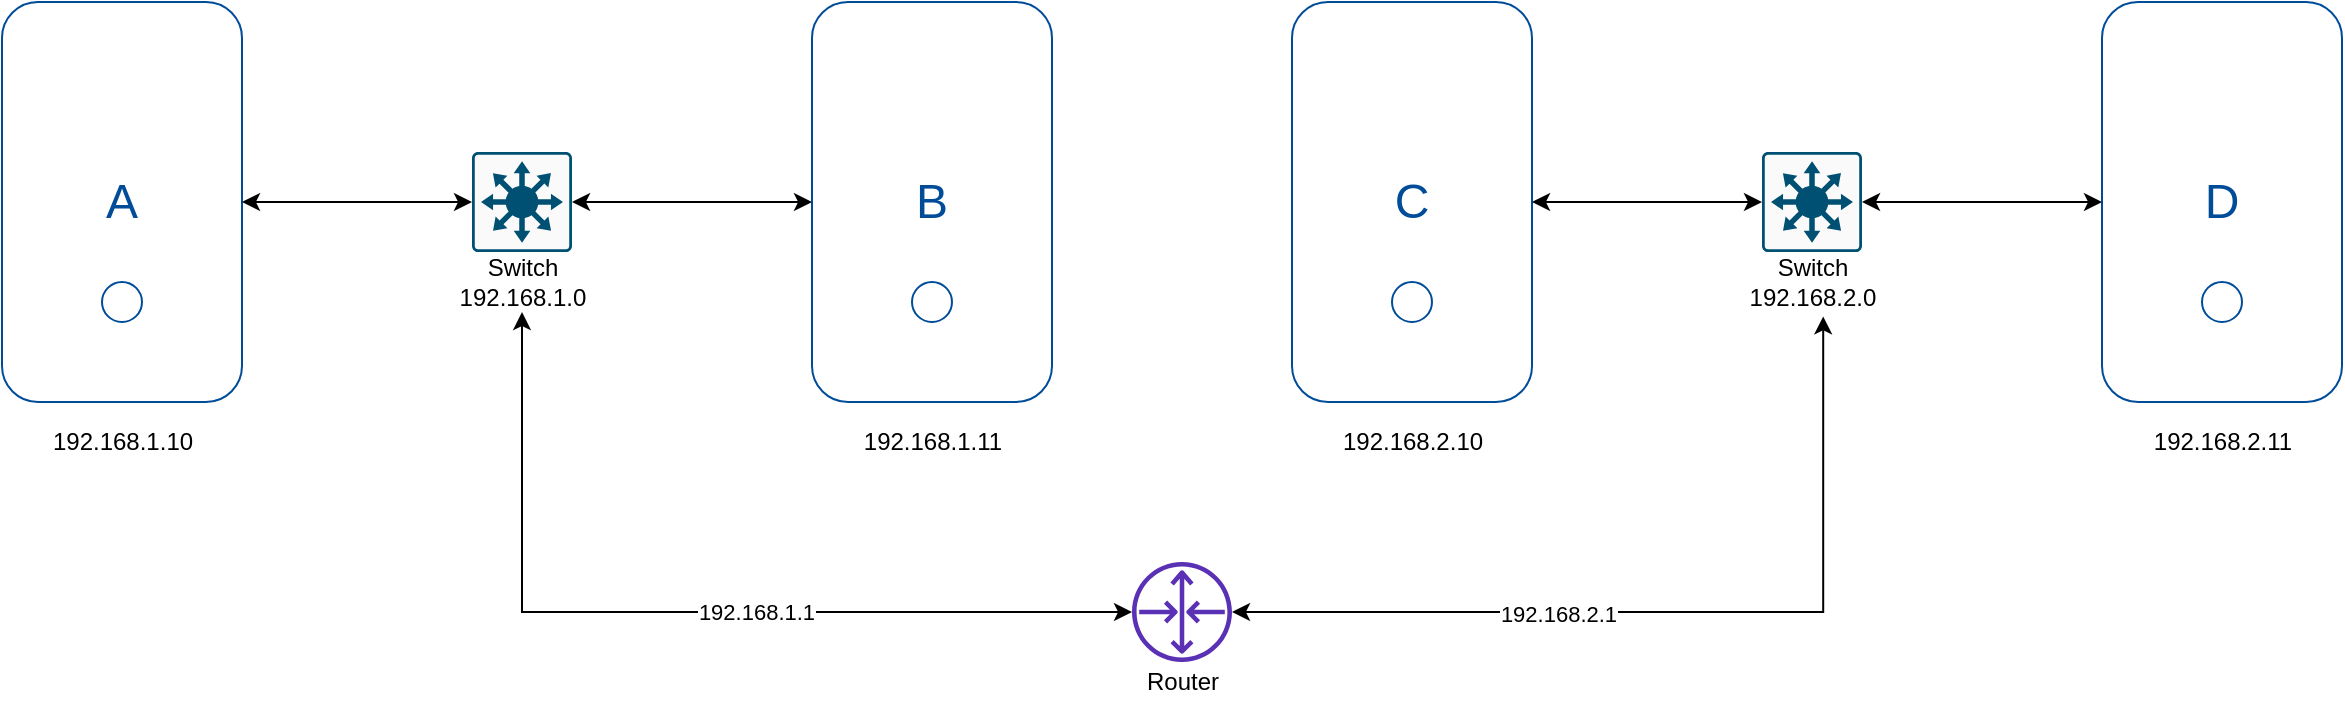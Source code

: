<mxfile version="15.5.2" type="device" pages="8"><diagram id="-_KY464_5xwuJn7fgiFt" name="networking-1"><mxGraphModel dx="1350" dy="773" grid="1" gridSize="10" guides="1" tooltips="1" connect="1" arrows="1" fold="1" page="1" pageScale="1" pageWidth="850" pageHeight="1100" math="0" shadow="0"><root><mxCell id="0"/><mxCell id="1" parent="0"/><mxCell id="4JGndbNHVBJCaq6diTuC-4" value="" style="group" parent="1" vertex="1" connectable="0"><mxGeometry x="305" y="120" width="120" height="200" as="geometry"/></mxCell><mxCell id="4JGndbNHVBJCaq6diTuC-2" value="&lt;font style=&quot;font-size: 24px&quot; color=&quot;#004c99&quot;&gt;A&lt;/font&gt;" style="rounded=1;whiteSpace=wrap;html=1;strokeColor=#004C99;" parent="4JGndbNHVBJCaq6diTuC-4" vertex="1"><mxGeometry width="120" height="200" as="geometry"/></mxCell><mxCell id="4JGndbNHVBJCaq6diTuC-3" value="" style="ellipse;whiteSpace=wrap;html=1;aspect=fixed;strokeColor=#004C99;" parent="4JGndbNHVBJCaq6diTuC-4" vertex="1"><mxGeometry x="50" y="140" width="20" height="20" as="geometry"/></mxCell><mxCell id="4JGndbNHVBJCaq6diTuC-5" value="&lt;font style=&quot;font-size: 24px&quot; color=&quot;#004c99&quot;&gt;B&lt;/font&gt;" style="rounded=1;whiteSpace=wrap;html=1;strokeColor=#004C99;" parent="1" vertex="1"><mxGeometry x="710" y="120" width="120" height="200" as="geometry"/></mxCell><mxCell id="4JGndbNHVBJCaq6diTuC-6" value="" style="ellipse;whiteSpace=wrap;html=1;aspect=fixed;strokeColor=#004C99;" parent="1" vertex="1"><mxGeometry x="760" y="260" width="20" height="20" as="geometry"/></mxCell><mxCell id="4JGndbNHVBJCaq6diTuC-15" style="edgeStyle=orthogonalEdgeStyle;curved=1;rounded=0;orthogonalLoop=1;jettySize=auto;html=1;entryX=0;entryY=0.5;entryDx=0;entryDy=0;startArrow=classic;startFill=1;" parent="1" source="4JGndbNHVBJCaq6diTuC-12" target="4JGndbNHVBJCaq6diTuC-5" edge="1"><mxGeometry relative="1" as="geometry"/></mxCell><mxCell id="4JGndbNHVBJCaq6diTuC-12" value="" style="points=[[0.015,0.015,0],[0.985,0.015,0],[0.985,0.985,0],[0.015,0.985,0],[0.25,0,0],[0.5,0,0],[0.75,0,0],[1,0.25,0],[1,0.5,0],[1,0.75,0],[0.75,1,0],[0.5,1,0],[0.25,1,0],[0,0.75,0],[0,0.5,0],[0,0.25,0]];verticalLabelPosition=bottom;html=1;verticalAlign=top;aspect=fixed;align=center;pointerEvents=1;shape=mxgraph.cisco19.rect;prIcon=l3_switch;fillColor=#FAFAFA;strokeColor=#005073;" parent="1" vertex="1"><mxGeometry x="540" y="195" width="50" height="50" as="geometry"/></mxCell><mxCell id="4JGndbNHVBJCaq6diTuC-35" style="edgeStyle=orthogonalEdgeStyle;rounded=0;orthogonalLoop=1;jettySize=auto;html=1;startArrow=classic;startFill=1;" parent="1" source="4JGndbNHVBJCaq6diTuC-13" target="4JGndbNHVBJCaq6diTuC-32" edge="1"><mxGeometry relative="1" as="geometry"><Array as="points"><mxPoint x="565" y="425"/></Array></mxGeometry></mxCell><mxCell id="4JGndbNHVBJCaq6diTuC-37" value="192.168.1.1" style="edgeLabel;html=1;align=center;verticalAlign=middle;resizable=0;points=[];" parent="4JGndbNHVBJCaq6diTuC-35" vertex="1" connectable="0"><mxGeometry x="0.171" relative="1" as="geometry"><mxPoint as="offset"/></mxGeometry></mxCell><mxCell id="4JGndbNHVBJCaq6diTuC-13" value="Switch&lt;br&gt;192.168.1.0" style="text;html=1;align=center;verticalAlign=middle;resizable=0;points=[];autosize=1;strokeColor=none;" parent="1" vertex="1"><mxGeometry x="525" y="245" width="80" height="30" as="geometry"/></mxCell><mxCell id="4JGndbNHVBJCaq6diTuC-14" style="edgeStyle=orthogonalEdgeStyle;curved=1;rounded=0;orthogonalLoop=1;jettySize=auto;html=1;exitX=1;exitY=0.5;exitDx=0;exitDy=0;entryX=0;entryY=0.5;entryDx=0;entryDy=0;entryPerimeter=0;startArrow=classic;startFill=1;" parent="1" source="4JGndbNHVBJCaq6diTuC-2" target="4JGndbNHVBJCaq6diTuC-12" edge="1"><mxGeometry relative="1" as="geometry"><mxPoint x="440" y="220" as="targetPoint"/></mxGeometry></mxCell><mxCell id="4JGndbNHVBJCaq6diTuC-16" value="192.168.1.10" style="text;html=1;align=center;verticalAlign=middle;resizable=0;points=[];autosize=1;strokeColor=none;" parent="1" vertex="1"><mxGeometry x="320" y="330" width="90" height="20" as="geometry"/></mxCell><mxCell id="4JGndbNHVBJCaq6diTuC-17" value="192.168.1.11" style="text;html=1;align=center;verticalAlign=middle;resizable=0;points=[];autosize=1;strokeColor=none;" parent="1" vertex="1"><mxGeometry x="730" y="330" width="80" height="20" as="geometry"/></mxCell><mxCell id="4JGndbNHVBJCaq6diTuC-18" value="" style="group" parent="1" vertex="1" connectable="0"><mxGeometry x="950" y="120" width="120" height="200" as="geometry"/></mxCell><mxCell id="4JGndbNHVBJCaq6diTuC-19" value="&lt;font style=&quot;font-size: 24px&quot; color=&quot;#004c99&quot;&gt;C&lt;/font&gt;" style="rounded=1;whiteSpace=wrap;html=1;strokeColor=#004C99;" parent="4JGndbNHVBJCaq6diTuC-18" vertex="1"><mxGeometry width="120" height="200" as="geometry"/></mxCell><mxCell id="4JGndbNHVBJCaq6diTuC-20" value="" style="ellipse;whiteSpace=wrap;html=1;aspect=fixed;strokeColor=#004C99;" parent="4JGndbNHVBJCaq6diTuC-18" vertex="1"><mxGeometry x="50" y="140" width="20" height="20" as="geometry"/></mxCell><mxCell id="4JGndbNHVBJCaq6diTuC-21" value="&lt;font style=&quot;font-size: 24px&quot; color=&quot;#004c99&quot;&gt;D&lt;/font&gt;" style="rounded=1;whiteSpace=wrap;html=1;strokeColor=#004C99;" parent="1" vertex="1"><mxGeometry x="1355" y="120" width="120" height="200" as="geometry"/></mxCell><mxCell id="4JGndbNHVBJCaq6diTuC-22" value="" style="ellipse;whiteSpace=wrap;html=1;aspect=fixed;strokeColor=#004C99;" parent="1" vertex="1"><mxGeometry x="1405" y="260" width="20" height="20" as="geometry"/></mxCell><mxCell id="4JGndbNHVBJCaq6diTuC-23" style="edgeStyle=orthogonalEdgeStyle;curved=1;rounded=0;orthogonalLoop=1;jettySize=auto;html=1;entryX=0;entryY=0.5;entryDx=0;entryDy=0;startArrow=classic;startFill=1;" parent="1" source="4JGndbNHVBJCaq6diTuC-24" target="4JGndbNHVBJCaq6diTuC-21" edge="1"><mxGeometry relative="1" as="geometry"/></mxCell><mxCell id="4JGndbNHVBJCaq6diTuC-24" value="" style="points=[[0.015,0.015,0],[0.985,0.015,0],[0.985,0.985,0],[0.015,0.985,0],[0.25,0,0],[0.5,0,0],[0.75,0,0],[1,0.25,0],[1,0.5,0],[1,0.75,0],[0.75,1,0],[0.5,1,0],[0.25,1,0],[0,0.75,0],[0,0.5,0],[0,0.25,0]];verticalLabelPosition=bottom;html=1;verticalAlign=top;aspect=fixed;align=center;pointerEvents=1;shape=mxgraph.cisco19.rect;prIcon=l3_switch;fillColor=#FAFAFA;strokeColor=#005073;" parent="1" vertex="1"><mxGeometry x="1185" y="195" width="50" height="50" as="geometry"/></mxCell><mxCell id="4JGndbNHVBJCaq6diTuC-25" value="Switch&lt;br&gt;192.168.2.0" style="text;html=1;align=center;verticalAlign=middle;resizable=0;points=[];autosize=1;strokeColor=none;" parent="1" vertex="1"><mxGeometry x="1170" y="245" width="80" height="30" as="geometry"/></mxCell><mxCell id="4JGndbNHVBJCaq6diTuC-26" style="edgeStyle=orthogonalEdgeStyle;curved=1;rounded=0;orthogonalLoop=1;jettySize=auto;html=1;exitX=1;exitY=0.5;exitDx=0;exitDy=0;entryX=0;entryY=0.5;entryDx=0;entryDy=0;entryPerimeter=0;startArrow=classic;startFill=1;" parent="1" source="4JGndbNHVBJCaq6diTuC-19" target="4JGndbNHVBJCaq6diTuC-24" edge="1"><mxGeometry relative="1" as="geometry"><mxPoint x="1085" y="220" as="targetPoint"/></mxGeometry></mxCell><mxCell id="4JGndbNHVBJCaq6diTuC-27" value="192.168.2.10" style="text;html=1;align=center;verticalAlign=middle;resizable=0;points=[];autosize=1;strokeColor=none;" parent="1" vertex="1"><mxGeometry x="965" y="330" width="90" height="20" as="geometry"/></mxCell><mxCell id="4JGndbNHVBJCaq6diTuC-28" value="192.168.2.11" style="text;html=1;align=center;verticalAlign=middle;resizable=0;points=[];autosize=1;strokeColor=none;" parent="1" vertex="1"><mxGeometry x="1375" y="330" width="80" height="20" as="geometry"/></mxCell><mxCell id="4JGndbNHVBJCaq6diTuC-36" style="edgeStyle=orthogonalEdgeStyle;rounded=0;orthogonalLoop=1;jettySize=auto;html=1;entryX=0.57;entryY=1.073;entryDx=0;entryDy=0;entryPerimeter=0;startArrow=classic;startFill=1;" parent="1" source="4JGndbNHVBJCaq6diTuC-32" target="4JGndbNHVBJCaq6diTuC-25" edge="1"><mxGeometry relative="1" as="geometry"/></mxCell><mxCell id="4JGndbNHVBJCaq6diTuC-38" value="192.168.2.1" style="edgeLabel;html=1;align=center;verticalAlign=middle;resizable=0;points=[];" parent="4JGndbNHVBJCaq6diTuC-36" vertex="1" connectable="0"><mxGeometry x="-0.268" y="-1" relative="1" as="geometry"><mxPoint as="offset"/></mxGeometry></mxCell><mxCell id="4JGndbNHVBJCaq6diTuC-32" value="" style="outlineConnect=0;fontColor=#232F3E;gradientColor=none;fillColor=#5A30B5;strokeColor=none;dashed=0;verticalLabelPosition=bottom;verticalAlign=top;align=center;html=1;fontSize=12;fontStyle=0;aspect=fixed;pointerEvents=1;shape=mxgraph.aws4.router;" parent="1" vertex="1"><mxGeometry x="870" y="400" width="50" height="50" as="geometry"/></mxCell><mxCell id="4JGndbNHVBJCaq6diTuC-33" value="Router&lt;br&gt;" style="text;html=1;align=center;verticalAlign=middle;resizable=0;points=[];autosize=1;strokeColor=none;" parent="1" vertex="1"><mxGeometry x="870" y="450" width="50" height="20" as="geometry"/></mxCell></root></mxGraphModel></diagram><diagram id="gFseV1hF_LFzyFWm3G0G" name="networking-2"><mxGraphModel dx="2512" dy="772" grid="1" gridSize="10" guides="1" tooltips="1" connect="1" arrows="1" fold="1" page="1" pageScale="1" pageWidth="850" pageHeight="1100" math="0" shadow="0"><root><mxCell id="KdPPXLZTNnWxCYPm7PPT-0"/><mxCell id="KdPPXLZTNnWxCYPm7PPT-1" parent="KdPPXLZTNnWxCYPm7PPT-0"/><mxCell id="wuyLunK0mtMU4Kz6JHhJ-5" value="" style="group" parent="KdPPXLZTNnWxCYPm7PPT-1" vertex="1" connectable="0"><mxGeometry x="370" y="160" width="130" height="210" as="geometry"/></mxCell><mxCell id="wuyLunK0mtMU4Kz6JHhJ-10" value="" style="group" parent="wuyLunK0mtMU4Kz6JHhJ-5" vertex="1" connectable="0"><mxGeometry width="120" height="200" as="geometry"/></mxCell><mxCell id="wuyLunK0mtMU4Kz6JHhJ-3" value="&lt;b&gt;&lt;font style=&quot;font-size: 21px&quot;&gt;B&lt;/font&gt;&lt;/b&gt;" style="rounded=0;whiteSpace=wrap;html=1;" parent="wuyLunK0mtMU4Kz6JHhJ-10" vertex="1"><mxGeometry width="120" height="200" as="geometry"/></mxCell><mxCell id="wuyLunK0mtMU4Kz6JHhJ-4" value="" style="ellipse;whiteSpace=wrap;html=1;aspect=fixed;" parent="wuyLunK0mtMU4Kz6JHhJ-10" vertex="1"><mxGeometry x="55" y="140" width="10" height="10" as="geometry"/></mxCell><mxCell id="wuyLunK0mtMU4Kz6JHhJ-6" value="" style="group" parent="KdPPXLZTNnWxCYPm7PPT-1" vertex="1" connectable="0"><mxGeometry x="740" y="185" width="120" height="200" as="geometry"/></mxCell><mxCell id="wuyLunK0mtMU4Kz6JHhJ-11" value="" style="group" parent="wuyLunK0mtMU4Kz6JHhJ-6" vertex="1" connectable="0"><mxGeometry width="120.0" height="200" as="geometry"/></mxCell><mxCell id="wuyLunK0mtMU4Kz6JHhJ-7" value="&lt;b&gt;&lt;font style=&quot;font-size: 21px&quot;&gt;C&lt;/font&gt;&lt;/b&gt;" style="rounded=0;whiteSpace=wrap;html=1;" parent="wuyLunK0mtMU4Kz6JHhJ-11" vertex="1"><mxGeometry width="120.0" height="200" as="geometry"/></mxCell><mxCell id="wuyLunK0mtMU4Kz6JHhJ-8" value="" style="ellipse;whiteSpace=wrap;html=1;aspect=fixed;" parent="wuyLunK0mtMU4Kz6JHhJ-11" vertex="1"><mxGeometry x="55.975" y="140.003" width="8.059" height="8.059" as="geometry"/></mxCell><mxCell id="wuyLunK0mtMU4Kz6JHhJ-19" style="edgeStyle=orthogonalEdgeStyle;curved=1;rounded=0;orthogonalLoop=1;jettySize=auto;html=1;entryX=0;entryY=0.63;entryDx=0;entryDy=0;entryPerimeter=0;dashed=1;endArrow=none;endFill=0;" parent="KdPPXLZTNnWxCYPm7PPT-1" source="wuyLunK0mtMU4Kz6JHhJ-12" target="wuyLunK0mtMU4Kz6JHhJ-3" edge="1"><mxGeometry relative="1" as="geometry"/></mxCell><mxCell id="wuyLunK0mtMU4Kz6JHhJ-23" value="&lt;span style=&quot;font-size: 12px ; background-color: rgb(248 , 249 , 250)&quot;&gt;192.168.1.6&lt;/span&gt;" style="edgeLabel;html=1;align=center;verticalAlign=middle;resizable=0;points=[];" parent="wuyLunK0mtMU4Kz6JHhJ-19" vertex="1" connectable="0"><mxGeometry x="0.152" y="-2" relative="1" as="geometry"><mxPoint as="offset"/></mxGeometry></mxCell><mxCell id="wuyLunK0mtMU4Kz6JHhJ-12" value="192.168.1.0" style="ellipse;shape=cloud;whiteSpace=wrap;html=1;" parent="KdPPXLZTNnWxCYPm7PPT-1" vertex="1"><mxGeometry x="180" y="80" width="120" height="80" as="geometry"/></mxCell><mxCell id="wuyLunK0mtMU4Kz6JHhJ-21" style="edgeStyle=orthogonalEdgeStyle;curved=1;rounded=0;orthogonalLoop=1;jettySize=auto;html=1;entryX=0;entryY=0.5;entryDx=0;entryDy=0;dashed=1;endArrow=none;endFill=0;" parent="KdPPXLZTNnWxCYPm7PPT-1" source="wuyLunK0mtMU4Kz6JHhJ-13" target="wuyLunK0mtMU4Kz6JHhJ-7" edge="1"><mxGeometry relative="1" as="geometry"/></mxCell><mxCell id="wuyLunK0mtMU4Kz6JHhJ-13" value="192.168.2.0" style="ellipse;shape=cloud;whiteSpace=wrap;html=1;" parent="KdPPXLZTNnWxCYPm7PPT-1" vertex="1"><mxGeometry x="560" y="90" width="120" height="80" as="geometry"/></mxCell><mxCell id="wuyLunK0mtMU4Kz6JHhJ-15" style="edgeStyle=orthogonalEdgeStyle;rounded=0;orthogonalLoop=1;jettySize=auto;html=1;entryX=0.07;entryY=0.4;entryDx=0;entryDy=0;entryPerimeter=0;endArrow=none;endFill=0;curved=1;dashed=1;" parent="KdPPXLZTNnWxCYPm7PPT-1" source="wuyLunK0mtMU4Kz6JHhJ-1" target="wuyLunK0mtMU4Kz6JHhJ-12" edge="1"><mxGeometry relative="1" as="geometry"/></mxCell><mxCell id="wuyLunK0mtMU4Kz6JHhJ-16" value="192.168.2.5" style="text;html=1;align=center;verticalAlign=middle;resizable=0;points=[];autosize=1;strokeColor=none;" parent="KdPPXLZTNnWxCYPm7PPT-1" vertex="1"><mxGeometry x="760" y="390" width="80" height="20" as="geometry"/></mxCell><mxCell id="wuyLunK0mtMU4Kz6JHhJ-18" value="" style="group" parent="KdPPXLZTNnWxCYPm7PPT-1" vertex="1" connectable="0"><mxGeometry x="-30" y="160" width="120" height="230" as="geometry"/></mxCell><mxCell id="wuyLunK0mtMU4Kz6JHhJ-9" value="" style="group" parent="wuyLunK0mtMU4Kz6JHhJ-18" vertex="1" connectable="0"><mxGeometry width="120" height="200" as="geometry"/></mxCell><mxCell id="wuyLunK0mtMU4Kz6JHhJ-1" value="&lt;b&gt;&lt;font style=&quot;font-size: 21px&quot;&gt;A&lt;/font&gt;&lt;/b&gt;" style="rounded=0;whiteSpace=wrap;html=1;" parent="wuyLunK0mtMU4Kz6JHhJ-9" vertex="1"><mxGeometry width="120" height="200" as="geometry"/></mxCell><mxCell id="wuyLunK0mtMU4Kz6JHhJ-2" value="" style="ellipse;whiteSpace=wrap;html=1;aspect=fixed;" parent="wuyLunK0mtMU4Kz6JHhJ-9" vertex="1"><mxGeometry x="55" y="140" width="10" height="10" as="geometry"/></mxCell><mxCell id="wuyLunK0mtMU4Kz6JHhJ-14" value="192.168.1.5" style="text;html=1;align=center;verticalAlign=middle;resizable=0;points=[];autosize=1;strokeColor=none;" parent="wuyLunK0mtMU4Kz6JHhJ-18" vertex="1"><mxGeometry x="20" y="210" width="80" height="20" as="geometry"/></mxCell><mxCell id="wuyLunK0mtMU4Kz6JHhJ-20" style="edgeStyle=orthogonalEdgeStyle;curved=1;rounded=0;orthogonalLoop=1;jettySize=auto;html=1;entryX=0.13;entryY=0.77;entryDx=0;entryDy=0;entryPerimeter=0;dashed=1;endArrow=none;endFill=0;" parent="KdPPXLZTNnWxCYPm7PPT-1" source="wuyLunK0mtMU4Kz6JHhJ-3" target="wuyLunK0mtMU4Kz6JHhJ-13" edge="1"><mxGeometry relative="1" as="geometry"/></mxCell><mxCell id="wuyLunK0mtMU4Kz6JHhJ-22" value="&lt;span style=&quot;font-size: 12px ; background-color: rgb(248 , 249 , 250)&quot;&gt;192.168.2.6&lt;/span&gt;" style="edgeLabel;html=1;align=center;verticalAlign=middle;resizable=0;points=[];" parent="wuyLunK0mtMU4Kz6JHhJ-20" vertex="1" connectable="0"><mxGeometry x="0.241" y="12" relative="1" as="geometry"><mxPoint x="17" y="10" as="offset"/></mxGeometry></mxCell><mxCell id="wuyLunK0mtMU4Kz6JHhJ-24" style="edgeStyle=orthogonalEdgeStyle;curved=1;rounded=0;orthogonalLoop=1;jettySize=auto;html=1;entryX=0.5;entryY=0;entryDx=0;entryDy=0;endArrow=classic;endFill=1;" parent="KdPPXLZTNnWxCYPm7PPT-1" source="wuyLunK0mtMU4Kz6JHhJ-1" target="wuyLunK0mtMU4Kz6JHhJ-7" edge="1"><mxGeometry relative="1" as="geometry"><Array as="points"><mxPoint x="30" y="20"/><mxPoint x="800" y="20"/></Array></mxGeometry></mxCell><mxCell id="wuyLunK0mtMU4Kz6JHhJ-25" value="&lt;b&gt;??&lt;/b&gt;" style="edgeLabel;html=1;align=center;verticalAlign=middle;resizable=0;points=[];" parent="wuyLunK0mtMU4Kz6JHhJ-24" vertex="1" connectable="0"><mxGeometry x="0.011" relative="1" as="geometry"><mxPoint as="offset"/></mxGeometry></mxCell></root></mxGraphModel></diagram><diagram id="F13Ar16DkbR0_M0KM3b1" name="dns"><mxGraphModel dx="1310" dy="762" grid="1" gridSize="10" guides="1" tooltips="1" connect="1" arrows="1" fold="1" page="1" pageScale="1" pageWidth="850" pageHeight="1100" math="0" shadow="0"><root><mxCell id="rzkCnRSD4CCz2ioPSce9-0"/><mxCell id="rzkCnRSD4CCz2ioPSce9-1" parent="rzkCnRSD4CCz2ioPSce9-0"/><mxCell id="W64MNrXct8eBkIZcY4R_-0" value="" style="group" vertex="1" connectable="0" parent="rzkCnRSD4CCz2ioPSce9-1"><mxGeometry x="370" y="160" width="130" height="210" as="geometry"/></mxCell><mxCell id="W64MNrXct8eBkIZcY4R_-1" value="" style="group" vertex="1" connectable="0" parent="W64MNrXct8eBkIZcY4R_-0"><mxGeometry width="120" height="200" as="geometry"/></mxCell><mxCell id="W64MNrXct8eBkIZcY4R_-2" value="&lt;b&gt;&lt;font style=&quot;font-size: 21px&quot;&gt;B&lt;/font&gt;&lt;/b&gt;" style="rounded=0;whiteSpace=wrap;html=1;" vertex="1" parent="W64MNrXct8eBkIZcY4R_-1"><mxGeometry width="120" height="200" as="geometry"/></mxCell><mxCell id="W64MNrXct8eBkIZcY4R_-3" value="" style="ellipse;whiteSpace=wrap;html=1;aspect=fixed;" vertex="1" parent="W64MNrXct8eBkIZcY4R_-1"><mxGeometry x="55" y="140" width="10" height="10" as="geometry"/></mxCell><mxCell id="W64MNrXct8eBkIZcY4R_-8" style="edgeStyle=orthogonalEdgeStyle;curved=1;rounded=0;orthogonalLoop=1;jettySize=auto;html=1;entryX=0;entryY=0.63;entryDx=0;entryDy=0;entryPerimeter=0;dashed=1;endArrow=none;endFill=0;" edge="1" parent="rzkCnRSD4CCz2ioPSce9-1" source="W64MNrXct8eBkIZcY4R_-10" target="W64MNrXct8eBkIZcY4R_-2"><mxGeometry relative="1" as="geometry"/></mxCell><mxCell id="W64MNrXct8eBkIZcY4R_-10" value="192.168.1.0" style="ellipse;shape=cloud;whiteSpace=wrap;html=1;" vertex="1" parent="rzkCnRSD4CCz2ioPSce9-1"><mxGeometry x="180" y="80" width="120" height="80" as="geometry"/></mxCell><mxCell id="W64MNrXct8eBkIZcY4R_-13" style="edgeStyle=orthogonalEdgeStyle;rounded=0;orthogonalLoop=1;jettySize=auto;html=1;entryX=0.07;entryY=0.4;entryDx=0;entryDy=0;entryPerimeter=0;endArrow=none;endFill=0;curved=1;dashed=1;" edge="1" parent="rzkCnRSD4CCz2ioPSce9-1" source="W64MNrXct8eBkIZcY4R_-17" target="W64MNrXct8eBkIZcY4R_-10"><mxGeometry relative="1" as="geometry"/></mxCell><mxCell id="W64MNrXct8eBkIZcY4R_-15" value="" style="group" vertex="1" connectable="0" parent="rzkCnRSD4CCz2ioPSce9-1"><mxGeometry x="-30" y="160" width="120" height="230" as="geometry"/></mxCell><mxCell id="W64MNrXct8eBkIZcY4R_-16" value="" style="group" vertex="1" connectable="0" parent="W64MNrXct8eBkIZcY4R_-15"><mxGeometry width="120" height="200" as="geometry"/></mxCell><mxCell id="W64MNrXct8eBkIZcY4R_-17" value="&lt;b&gt;&lt;font style=&quot;font-size: 21px&quot;&gt;A&lt;/font&gt;&lt;/b&gt;" style="rounded=0;whiteSpace=wrap;html=1;" vertex="1" parent="W64MNrXct8eBkIZcY4R_-16"><mxGeometry width="120" height="200" as="geometry"/></mxCell><mxCell id="W64MNrXct8eBkIZcY4R_-18" value="" style="ellipse;whiteSpace=wrap;html=1;aspect=fixed;" vertex="1" parent="W64MNrXct8eBkIZcY4R_-16"><mxGeometry x="55" y="140" width="10" height="10" as="geometry"/></mxCell><mxCell id="W64MNrXct8eBkIZcY4R_-19" value="192.168.1.10" style="text;html=1;align=center;verticalAlign=middle;resizable=0;points=[];autosize=1;strokeColor=none;" vertex="1" parent="W64MNrXct8eBkIZcY4R_-15"><mxGeometry x="15" y="210" width="90" height="20" as="geometry"/></mxCell><mxCell id="W64MNrXct8eBkIZcY4R_-24" value="192.168.1.11" style="text;html=1;align=center;verticalAlign=middle;resizable=0;points=[];autosize=1;strokeColor=none;" vertex="1" parent="rzkCnRSD4CCz2ioPSce9-1"><mxGeometry x="390" y="360" width="80" height="20" as="geometry"/></mxCell><mxCell id="W64MNrXct8eBkIZcY4R_-25" value="db" style="text;html=1;align=center;verticalAlign=middle;resizable=0;points=[];autosize=1;strokeColor=none;fontSize=18;" vertex="1" parent="rzkCnRSD4CCz2ioPSce9-1"><mxGeometry x="410" y="135" width="40" height="30" as="geometry"/></mxCell></root></mxGraphModel></diagram><diagram id="8dx95o7iAGj7ZJW1rEeV" name="cluster-networking"><mxGraphModel dx="1350" dy="773" grid="1" gridSize="10" guides="1" tooltips="1" connect="1" arrows="1" fold="1" page="1" pageScale="1" pageWidth="850" pageHeight="1100" math="0" shadow="0"><root><mxCell id="hrRC21sj4gU1xcIxKXZQ-0"/><mxCell id="hrRC21sj4gU1xcIxKXZQ-1" parent="hrRC21sj4gU1xcIxKXZQ-0"/><mxCell id="hrRC21sj4gU1xcIxKXZQ-5" value="" style="group" parent="hrRC21sj4gU1xcIxKXZQ-1" vertex="1" connectable="0"><mxGeometry x="30" y="140" width="120" height="180" as="geometry"/></mxCell><mxCell id="hrRC21sj4gU1xcIxKXZQ-2" value="&lt;b&gt;&lt;font color=&quot;#ff33ff&quot;&gt;M&lt;/font&gt;&lt;/b&gt;" style="rounded=1;whiteSpace=wrap;html=1;strokeColor=#FF33FF;" parent="hrRC21sj4gU1xcIxKXZQ-5" vertex="1"><mxGeometry width="120" height="180" as="geometry"/></mxCell><mxCell id="hrRC21sj4gU1xcIxKXZQ-3" value="" style="ellipse;whiteSpace=wrap;html=1;aspect=fixed;strokeWidth=2;strokeColor=#FF33FF;" parent="hrRC21sj4gU1xcIxKXZQ-5" vertex="1"><mxGeometry x="45" y="130" width="30" height="30" as="geometry"/></mxCell><mxCell id="hrRC21sj4gU1xcIxKXZQ-4" value="&lt;font color=&quot;#ff33ff&quot;&gt;192.168.1.10&lt;/font&gt;" style="text;html=1;strokeColor=none;fillColor=none;align=center;verticalAlign=middle;whiteSpace=wrap;rounded=0;" parent="hrRC21sj4gU1xcIxKXZQ-5" vertex="1"><mxGeometry x="20" y="10" width="80" height="20" as="geometry"/></mxCell><mxCell id="hrRC21sj4gU1xcIxKXZQ-14" value="&lt;font color=&quot;#ff33ff&quot;&gt;eth0&lt;/font&gt;" style="rounded=1;whiteSpace=wrap;html=1;strokeWidth=2;strokeColor=#FF33FF;" parent="hrRC21sj4gU1xcIxKXZQ-1" vertex="1"><mxGeometry x="60" y="310" width="70" height="30" as="geometry"/></mxCell><mxCell id="hrRC21sj4gU1xcIxKXZQ-18" style="edgeStyle=orthogonalEdgeStyle;rounded=0;orthogonalLoop=1;jettySize=auto;html=1;" parent="hrRC21sj4gU1xcIxKXZQ-1" source="hrRC21sj4gU1xcIxKXZQ-17" target="hrRC21sj4gU1xcIxKXZQ-15" edge="1"><mxGeometry relative="1" as="geometry"/></mxCell><mxCell id="hrRC21sj4gU1xcIxKXZQ-19" style="edgeStyle=orthogonalEdgeStyle;rounded=0;orthogonalLoop=1;jettySize=auto;html=1;entryX=0.5;entryY=1;entryDx=0;entryDy=0;" parent="hrRC21sj4gU1xcIxKXZQ-1" source="hrRC21sj4gU1xcIxKXZQ-17" target="hrRC21sj4gU1xcIxKXZQ-14" edge="1"><mxGeometry relative="1" as="geometry"/></mxCell><mxCell id="hrRC21sj4gU1xcIxKXZQ-20" style="edgeStyle=orthogonalEdgeStyle;rounded=0;orthogonalLoop=1;jettySize=auto;html=1;entryX=0.5;entryY=1;entryDx=0;entryDy=0;" parent="hrRC21sj4gU1xcIxKXZQ-1" source="hrRC21sj4gU1xcIxKXZQ-17" target="hrRC21sj4gU1xcIxKXZQ-16" edge="1"><mxGeometry relative="1" as="geometry"/></mxCell><mxCell id="hrRC21sj4gU1xcIxKXZQ-17" value="NETWORK&lt;br&gt;192.168.1.0" style="ellipse;shape=cloud;whiteSpace=wrap;html=1;strokeWidth=2;" parent="hrRC21sj4gU1xcIxKXZQ-1" vertex="1"><mxGeometry x="155" y="460" width="180" height="120" as="geometry"/></mxCell><mxCell id="hrRC21sj4gU1xcIxKXZQ-21" value="" style="group" parent="hrRC21sj4gU1xcIxKXZQ-1" vertex="1" connectable="0"><mxGeometry x="180" y="140" width="120" height="200" as="geometry"/></mxCell><mxCell id="hrRC21sj4gU1xcIxKXZQ-6" value="" style="group" parent="hrRC21sj4gU1xcIxKXZQ-21" vertex="1" connectable="0"><mxGeometry width="120" height="180" as="geometry"/></mxCell><mxCell id="hrRC21sj4gU1xcIxKXZQ-7" value="&lt;b&gt;&lt;font color=&quot;#007fff&quot;&gt;W&lt;/font&gt;&lt;/b&gt;" style="rounded=1;whiteSpace=wrap;html=1;strokeColor=#007FFF;" parent="hrRC21sj4gU1xcIxKXZQ-6" vertex="1"><mxGeometry width="120" height="180" as="geometry"/></mxCell><mxCell id="hrRC21sj4gU1xcIxKXZQ-8" value="" style="ellipse;whiteSpace=wrap;html=1;aspect=fixed;strokeWidth=2;strokeColor=#007FFF;" parent="hrRC21sj4gU1xcIxKXZQ-6" vertex="1"><mxGeometry x="45" y="130" width="30" height="30" as="geometry"/></mxCell><mxCell id="hrRC21sj4gU1xcIxKXZQ-9" value="&lt;font color=&quot;#007fff&quot;&gt;192.168.1.11&lt;/font&gt;" style="text;html=1;strokeColor=none;fillColor=none;align=center;verticalAlign=middle;whiteSpace=wrap;rounded=0;" parent="hrRC21sj4gU1xcIxKXZQ-6" vertex="1"><mxGeometry x="20" y="10" width="80" height="20" as="geometry"/></mxCell><mxCell id="hrRC21sj4gU1xcIxKXZQ-15" value="&lt;font color=&quot;#007fff&quot;&gt;eth0&lt;/font&gt;" style="rounded=1;whiteSpace=wrap;html=1;strokeWidth=2;strokeColor=#007FFF;" parent="hrRC21sj4gU1xcIxKXZQ-21" vertex="1"><mxGeometry x="30" y="170" width="70" height="30" as="geometry"/></mxCell><mxCell id="hrRC21sj4gU1xcIxKXZQ-22" value="" style="group" parent="hrRC21sj4gU1xcIxKXZQ-1" vertex="1" connectable="0"><mxGeometry x="330" y="140" width="120" height="200" as="geometry"/></mxCell><mxCell id="hrRC21sj4gU1xcIxKXZQ-10" value="" style="group" parent="hrRC21sj4gU1xcIxKXZQ-22" vertex="1" connectable="0"><mxGeometry width="120" height="180" as="geometry"/></mxCell><mxCell id="hrRC21sj4gU1xcIxKXZQ-11" value="&lt;b&gt;&lt;font color=&quot;#007fff&quot;&gt;W&lt;/font&gt;&lt;/b&gt;" style="rounded=1;whiteSpace=wrap;html=1;strokeColor=#007FFF;" parent="hrRC21sj4gU1xcIxKXZQ-10" vertex="1"><mxGeometry width="120" height="180" as="geometry"/></mxCell><mxCell id="hrRC21sj4gU1xcIxKXZQ-12" value="" style="ellipse;whiteSpace=wrap;html=1;aspect=fixed;strokeWidth=2;fontColor=#ffffff;fillColor=none;strokeColor=#007FFF;" parent="hrRC21sj4gU1xcIxKXZQ-10" vertex="1"><mxGeometry x="45" y="130" width="30" height="30" as="geometry"/></mxCell><mxCell id="hrRC21sj4gU1xcIxKXZQ-13" value="&lt;font color=&quot;#007fff&quot;&gt;192.168.1.12&lt;/font&gt;" style="text;html=1;strokeColor=none;fillColor=none;align=center;verticalAlign=middle;whiteSpace=wrap;rounded=0;" parent="hrRC21sj4gU1xcIxKXZQ-10" vertex="1"><mxGeometry x="20" y="10" width="80" height="20" as="geometry"/></mxCell><mxCell id="hrRC21sj4gU1xcIxKXZQ-16" value="&lt;font color=&quot;#007fff&quot;&gt;eth0&lt;/font&gt;" style="rounded=1;whiteSpace=wrap;html=1;strokeWidth=2;strokeColor=#007FFF;" parent="hrRC21sj4gU1xcIxKXZQ-22" vertex="1"><mxGeometry x="30" y="170" width="70" height="30" as="geometry"/></mxCell></root></mxGraphModel></diagram><diagram name="service-networking" id="BeV52kQBwD1iCMw3sfq9"><mxGraphModel dx="2200" dy="773" grid="1" gridSize="10" guides="1" tooltips="1" connect="1" arrows="1" fold="1" page="1" pageScale="1" pageWidth="850" pageHeight="1100" math="0" shadow="0"><root><mxCell id="kQqIGRQVHkkPRctJXBr2-0"/><mxCell id="kQqIGRQVHkkPRctJXBr2-1" parent="kQqIGRQVHkkPRctJXBr2-0"/><mxCell id="kQqIGRQVHkkPRctJXBr2-26" value="" style="ellipse;whiteSpace=wrap;html=1;aspect=fixed;strokeColor=#3399FF;strokeWidth=3;" parent="kQqIGRQVHkkPRctJXBr2-1" vertex="1"><mxGeometry x="185" y="390" width="30" height="30" as="geometry"/></mxCell><mxCell id="kQqIGRQVHkkPRctJXBr2-27" value="" style="ellipse;whiteSpace=wrap;html=1;aspect=fixed;strokeColor=#3399FF;strokeWidth=3;" parent="kQqIGRQVHkkPRctJXBr2-1" vertex="1"><mxGeometry x="375" y="390" width="30" height="30" as="geometry"/></mxCell><mxCell id="kQqIGRQVHkkPRctJXBr2-28" value="" style="ellipse;whiteSpace=wrap;html=1;aspect=fixed;strokeColor=#3399FF;strokeWidth=3;" parent="kQqIGRQVHkkPRctJXBr2-1" vertex="1"><mxGeometry x="565" y="390" width="30" height="30" as="geometry"/></mxCell><mxCell id="kQqIGRQVHkkPRctJXBr2-29" value="Node01 192.168.1.11" style="text;html=1;strokeColor=none;fillColor=none;align=center;verticalAlign=middle;whiteSpace=wrap;rounded=0;fontSize=14;fontStyle=1" parent="kQqIGRQVHkkPRctJXBr2-1" vertex="1"><mxGeometry x="180" y="460" width="40" height="20" as="geometry"/></mxCell><mxCell id="kQqIGRQVHkkPRctJXBr2-30" value="Node02 192.168.1.12" style="text;html=1;strokeColor=none;fillColor=none;align=center;verticalAlign=middle;whiteSpace=wrap;rounded=0;fontSize=14;fontStyle=1" parent="kQqIGRQVHkkPRctJXBr2-1" vertex="1"><mxGeometry x="370" y="460" width="40" height="20" as="geometry"/></mxCell><mxCell id="kQqIGRQVHkkPRctJXBr2-31" value="Node03 192.168.1.13" style="text;html=1;strokeColor=none;fillColor=none;align=center;verticalAlign=middle;whiteSpace=wrap;rounded=0;fontSize=14;fontStyle=1" parent="kQqIGRQVHkkPRctJXBr2-1" vertex="1"><mxGeometry x="560" y="460" width="40" height="20" as="geometry"/></mxCell><mxCell id="kQqIGRQVHkkPRctJXBr2-32" value="" style="ellipse;whiteSpace=wrap;html=1;aspect=fixed;fontSize=14;strokeColor=#663300;strokeWidth=3;fillColor=#fa6800;fontColor=#000000;" parent="kQqIGRQVHkkPRctJXBr2-1" vertex="1"><mxGeometry x="220" y="250" width="50" height="50" as="geometry"/></mxCell><mxCell id="kQqIGRQVHkkPRctJXBr2-51" style="edgeStyle=orthogonalEdgeStyle;rounded=0;orthogonalLoop=1;jettySize=auto;html=1;fontSize=14;endArrow=none;endFill=0;strokeColor=#FF8000;" parent="kQqIGRQVHkkPRctJXBr2-1" source="kQqIGRQVHkkPRctJXBr2-33" edge="1"><mxGeometry relative="1" as="geometry"><mxPoint x="390" y="360" as="targetPoint"/><Array as="points"><mxPoint x="580" y="360"/></Array></mxGeometry></mxCell><mxCell id="kQqIGRQVHkkPRctJXBr2-33" value="" style="ellipse;whiteSpace=wrap;html=1;aspect=fixed;fontSize=14;strokeColor=#663300;strokeWidth=3;fillColor=#fa6800;fontColor=#000000;" parent="kQqIGRQVHkkPRctJXBr2-1" vertex="1"><mxGeometry x="555" y="250" width="50" height="50" as="geometry"/></mxCell><mxCell id="kQqIGRQVHkkPRctJXBr2-34" value="" style="ellipse;whiteSpace=wrap;html=1;aspect=fixed;fontSize=14;strokeColor=#36393d;strokeWidth=3;fillColor=#9933FF;" parent="kQqIGRQVHkkPRctJXBr2-1" vertex="1"><mxGeometry x="365" y="250" width="50" height="50" as="geometry"/></mxCell><mxCell id="kQqIGRQVHkkPRctJXBr2-49" style="edgeStyle=orthogonalEdgeStyle;rounded=0;orthogonalLoop=1;jettySize=auto;html=1;fontSize=14;endArrow=none;endFill=0;strokeColor=#FF8000;" parent="kQqIGRQVHkkPRctJXBr2-1" source="kQqIGRQVHkkPRctJXBr2-35" edge="1"><mxGeometry relative="1" as="geometry"><mxPoint x="160" y="360" as="targetPoint"/><Array as="points"><mxPoint x="155" y="360"/></Array></mxGeometry></mxCell><mxCell id="kQqIGRQVHkkPRctJXBr2-35" value="" style="ellipse;whiteSpace=wrap;html=1;aspect=fixed;fontSize=14;strokeColor=#0e8088;strokeWidth=3;fillColor=#b0e3e6;" parent="kQqIGRQVHkkPRctJXBr2-1" vertex="1"><mxGeometry x="130" y="250" width="50" height="50" as="geometry"/></mxCell><mxCell id="kQqIGRQVHkkPRctJXBr2-47" style="edgeStyle=orthogonalEdgeStyle;rounded=0;orthogonalLoop=1;jettySize=auto;html=1;entryX=0.5;entryY=1;entryDx=0;entryDy=0;fontSize=14;endArrow=none;endFill=0;strokeColor=#FF8000;" parent="kQqIGRQVHkkPRctJXBr2-1" target="kQqIGRQVHkkPRctJXBr2-34" edge="1"><mxGeometry relative="1" as="geometry"><mxPoint x="245" y="360" as="sourcePoint"/></mxGeometry></mxCell><mxCell id="kQqIGRQVHkkPRctJXBr2-48" style="edgeStyle=orthogonalEdgeStyle;rounded=0;orthogonalLoop=1;jettySize=auto;html=1;fontSize=14;endArrow=none;endFill=0;strokeColor=#FF8000;" parent="kQqIGRQVHkkPRctJXBr2-1" source="kQqIGRQVHkkPRctJXBr2-36" edge="1"><mxGeometry relative="1" as="geometry"><mxPoint x="245" y="360" as="targetPoint"/></mxGeometry></mxCell><mxCell id="kQqIGRQVHkkPRctJXBr2-50" style="edgeStyle=orthogonalEdgeStyle;rounded=0;orthogonalLoop=1;jettySize=auto;html=1;fontSize=14;endArrow=none;endFill=0;strokeColor=#FF8000;" parent="kQqIGRQVHkkPRctJXBr2-1" source="kQqIGRQVHkkPRctJXBr2-36" edge="1"><mxGeometry relative="1" as="geometry"><mxPoint x="160" y="360" as="targetPoint"/><Array as="points"><mxPoint x="245" y="360"/></Array></mxGeometry></mxCell><mxCell id="kQqIGRQVHkkPRctJXBr2-36" value="" style="triangle;whiteSpace=wrap;html=1;fontSize=14;strokeColor=#663300;strokeWidth=2;fillColor=#FF8000;rotation=90;" parent="kQqIGRQVHkkPRctJXBr2-1" vertex="1"><mxGeometry x="237.5" y="310" width="15" height="20" as="geometry"/></mxCell><mxCell id="kQqIGRQVHkkPRctJXBr2-41" value="10.99.13.178&lt;br&gt;orange-service" style="text;html=1;strokeColor=none;fillColor=none;align=center;verticalAlign=middle;whiteSpace=wrap;rounded=0;fontSize=14;" parent="kQqIGRQVHkkPRctJXBr2-1" vertex="1"><mxGeometry x="157.5" y="350" width="95" height="20" as="geometry"/></mxCell><mxCell id="LfFoN5ta7V3vfNK88s47-5" style="rounded=0;orthogonalLoop=1;jettySize=auto;html=1;entryX=0.5;entryY=0;entryDx=0;entryDy=0;edgeStyle=orthogonalEdgeStyle;endArrow=none;endFill=0;strokeWidth=2;strokeColor=#9933FF;" parent="kQqIGRQVHkkPRctJXBr2-1" source="kQqIGRQVHkkPRctJXBr2-52" target="kQqIGRQVHkkPRctJXBr2-35" edge="1"><mxGeometry relative="1" as="geometry"><Array as="points"><mxPoint x="390" y="170"/><mxPoint x="155" y="170"/></Array></mxGeometry></mxCell><mxCell id="LfFoN5ta7V3vfNK88s47-6" style="edgeStyle=orthogonalEdgeStyle;rounded=0;orthogonalLoop=1;jettySize=auto;html=1;endArrow=none;endFill=0;strokeColor=#9933FF;strokeWidth=2;" parent="kQqIGRQVHkkPRctJXBr2-1" source="kQqIGRQVHkkPRctJXBr2-52" target="kQqIGRQVHkkPRctJXBr2-33" edge="1"><mxGeometry relative="1" as="geometry"><Array as="points"><mxPoint x="390" y="170"/><mxPoint x="580" y="170"/></Array></mxGeometry></mxCell><mxCell id="LfFoN5ta7V3vfNK88s47-7" style="edgeStyle=orthogonalEdgeStyle;rounded=0;orthogonalLoop=1;jettySize=auto;html=1;endArrow=none;endFill=0;strokeColor=#9933FF;strokeWidth=2;" parent="kQqIGRQVHkkPRctJXBr2-1" source="kQqIGRQVHkkPRctJXBr2-52" edge="1"><mxGeometry relative="1" as="geometry"><mxPoint x="245" y="248" as="targetPoint"/><Array as="points"><mxPoint x="390" y="170"/><mxPoint x="245" y="170"/><mxPoint x="245" y="248"/></Array></mxGeometry></mxCell><mxCell id="LfFoN5ta7V3vfNK88s47-20" style="edgeStyle=orthogonalEdgeStyle;rounded=0;orthogonalLoop=1;jettySize=auto;html=1;entryX=0.5;entryY=1;entryDx=0;entryDy=0;endArrow=none;endFill=0;strokeColor=#9933FF;strokeWidth=2;" parent="kQqIGRQVHkkPRctJXBr2-1" source="kQqIGRQVHkkPRctJXBr2-52" target="LfFoN5ta7V3vfNK88s47-10" edge="1"><mxGeometry relative="1" as="geometry"><Array as="points"><mxPoint x="390" y="170"/><mxPoint x="215" y="170"/></Array></mxGeometry></mxCell><mxCell id="LfFoN5ta7V3vfNK88s47-21" style="edgeStyle=orthogonalEdgeStyle;rounded=0;orthogonalLoop=1;jettySize=auto;html=1;entryX=0.5;entryY=1;entryDx=0;entryDy=0;endArrow=none;endFill=0;strokeColor=#9933FF;strokeWidth=2;" parent="kQqIGRQVHkkPRctJXBr2-1" source="kQqIGRQVHkkPRctJXBr2-52" target="LfFoN5ta7V3vfNK88s47-11" edge="1"><mxGeometry relative="1" as="geometry"/></mxCell><mxCell id="LfFoN5ta7V3vfNK88s47-22" style="edgeStyle=orthogonalEdgeStyle;rounded=0;orthogonalLoop=1;jettySize=auto;html=1;entryX=0.585;entryY=1.051;entryDx=0;entryDy=0;entryPerimeter=0;endArrow=none;endFill=0;strokeColor=#9933FF;strokeWidth=2;" parent="kQqIGRQVHkkPRctJXBr2-1" source="kQqIGRQVHkkPRctJXBr2-52" target="LfFoN5ta7V3vfNK88s47-12" edge="1"><mxGeometry relative="1" as="geometry"><Array as="points"><mxPoint x="390" y="170"/><mxPoint x="585" y="170"/></Array></mxGeometry></mxCell><mxCell id="kQqIGRQVHkkPRctJXBr2-52" value="" style="triangle;whiteSpace=wrap;html=1;fontSize=14;strokeColor=#663300;strokeWidth=2;fillColor=#9933FF;rotation=-91;" parent="kQqIGRQVHkkPRctJXBr2-1" vertex="1"><mxGeometry x="382.5" y="220" width="15" height="20" as="geometry"/></mxCell><mxCell id="VTPPI2xH1yZgWh1efDbs-1" style="edgeStyle=orthogonalEdgeStyle;rounded=0;orthogonalLoop=1;jettySize=auto;html=1;entryX=0.5;entryY=1;entryDx=0;entryDy=0;dashed=1;curved=1;endArrow=none;endFill=0;" parent="kQqIGRQVHkkPRctJXBr2-1" source="VTPPI2xH1yZgWh1efDbs-0" target="kQqIGRQVHkkPRctJXBr2-36" edge="1"><mxGeometry relative="1" as="geometry"/></mxCell><mxCell id="VTPPI2xH1yZgWh1efDbs-0" value="ClusterIP Service&amp;nbsp;" style="text;html=1;strokeColor=none;fillColor=none;align=center;verticalAlign=middle;whiteSpace=wrap;rounded=0;" parent="kQqIGRQVHkkPRctJXBr2-1" vertex="1"><mxGeometry x="-30" y="250" width="40" height="20" as="geometry"/></mxCell><mxCell id="LfFoN5ta7V3vfNK88s47-0" value="10.99.13.178" style="text;html=1;strokeColor=none;fillColor=none;align=center;verticalAlign=middle;whiteSpace=wrap;rounded=0;" parent="kQqIGRQVHkkPRctJXBr2-1" vertex="1"><mxGeometry x="410" y="210" width="40" height="20" as="geometry"/></mxCell><mxCell id="LfFoN5ta7V3vfNK88s47-1" value="10.244.2.2" style="text;html=1;strokeColor=none;fillColor=none;align=center;verticalAlign=middle;whiteSpace=wrap;rounded=0;fontSize=14;" parent="kQqIGRQVHkkPRctJXBr2-1" vertex="1"><mxGeometry x="405" y="300" width="40" height="20" as="geometry"/></mxCell><mxCell id="kQqIGRQVHkkPRctJXBr2-37" value="10.244.1.3" style="text;html=1;strokeColor=none;fillColor=#FFFFFF;align=center;verticalAlign=middle;whiteSpace=wrap;rounded=0;fontSize=14;" parent="kQqIGRQVHkkPRctJXBr2-1" vertex="1"><mxGeometry x="225" y="220" width="40" height="20" as="geometry"/></mxCell><mxCell id="kQqIGRQVHkkPRctJXBr2-38" value="10.244.1.2" style="text;html=1;strokeColor=none;fillColor=default;align=center;verticalAlign=middle;whiteSpace=wrap;rounded=0;fontSize=14;" parent="kQqIGRQVHkkPRctJXBr2-1" vertex="1"><mxGeometry x="140" y="220" width="40" height="20" as="geometry"/></mxCell><mxCell id="LfFoN5ta7V3vfNK88s47-2" value="10.244.3.2" style="text;html=1;strokeColor=none;fillColor=default;align=center;verticalAlign=middle;whiteSpace=wrap;rounded=0;fontSize=14;" parent="kQqIGRQVHkkPRctJXBr2-1" vertex="1"><mxGeometry x="560" y="220" width="40" height="20" as="geometry"/></mxCell><mxCell id="LfFoN5ta7V3vfNK88s47-10" value="30080" style="rounded=0;whiteSpace=wrap;html=1;fillColor=#1ba1e2;strokeColor=#006EAF;fontColor=#ffffff;" parent="kQqIGRQVHkkPRctJXBr2-1" vertex="1"><mxGeometry x="185" y="90" width="60" height="30" as="geometry"/></mxCell><mxCell id="LfFoN5ta7V3vfNK88s47-11" value="30080" style="rounded=0;whiteSpace=wrap;html=1;fillColor=#1ba1e2;strokeColor=#006EAF;fontColor=#ffffff;" parent="kQqIGRQVHkkPRctJXBr2-1" vertex="1"><mxGeometry x="360" y="90" width="60" height="30" as="geometry"/></mxCell><mxCell id="LfFoN5ta7V3vfNK88s47-12" value="30080" style="rounded=0;whiteSpace=wrap;html=1;fillColor=#1ba1e2;strokeColor=#006EAF;fontColor=#ffffff;" parent="kQqIGRQVHkkPRctJXBr2-1" vertex="1"><mxGeometry x="550" y="90" width="60" height="30" as="geometry"/></mxCell><mxCell id="LfFoN5ta7V3vfNK88s47-23" value="" style="rounded=1;whiteSpace=wrap;html=1;fillColor=none;strokeColor=#3399FF;" parent="kQqIGRQVHkkPRctJXBr2-1" vertex="1"><mxGeometry x="120" y="100" width="170" height="340" as="geometry"/></mxCell><mxCell id="LfFoN5ta7V3vfNK88s47-24" value="" style="rounded=1;whiteSpace=wrap;html=1;fillColor=none;strokeColor=#3399FF;" parent="kQqIGRQVHkkPRctJXBr2-1" vertex="1"><mxGeometry x="305" y="100" width="170" height="340" as="geometry"/></mxCell><mxCell id="LfFoN5ta7V3vfNK88s47-25" value="" style="rounded=1;whiteSpace=wrap;html=1;fillColor=none;strokeColor=#3399FF;" parent="kQqIGRQVHkkPRctJXBr2-1" vertex="1"><mxGeometry x="490" y="100" width="170" height="340" as="geometry"/></mxCell><mxCell id="LfFoN5ta7V3vfNK88s47-27" style="edgeStyle=orthogonalEdgeStyle;rounded=0;orthogonalLoop=1;jettySize=auto;html=1;entryX=0.5;entryY=1;entryDx=0;entryDy=0;endArrow=none;endFill=0;strokeColor=#000000;strokeWidth=1;curved=1;dashed=1;" parent="kQqIGRQVHkkPRctJXBr2-1" source="LfFoN5ta7V3vfNK88s47-26" target="kQqIGRQVHkkPRctJXBr2-52" edge="1"><mxGeometry relative="1" as="geometry"/></mxCell><mxCell id="LfFoN5ta7V3vfNK88s47-26" value="NodePort Service" style="text;html=1;strokeColor=none;fillColor=none;align=center;verticalAlign=middle;whiteSpace=wrap;rounded=0;" parent="kQqIGRQVHkkPRctJXBr2-1" vertex="1"><mxGeometry x="720" y="50" width="40" height="20" as="geometry"/></mxCell></root></mxGraphModel></diagram><diagram id="FWoE-bcsbpbkoHAfL9wG" name="ingress"><mxGraphModel grid="1" gridSize="10" guides="1" tooltips="1" connect="1" arrows="1" page="1" fold="1" pageScale="1" pageWidth="827" pageHeight="1169" math="0" shadow="0"><root><mxCell id="gpz7plIwGtZNm2ac0xM2-0"/><mxCell id="gpz7plIwGtZNm2ac0xM2-1" parent="gpz7plIwGtZNm2ac0xM2-0"/><mxCell id="qHI73nS0FLvzjBhqU8u8-12" style="edgeStyle=orthogonalEdgeStyle;rounded=0;orthogonalLoop=1;jettySize=auto;html=1;entryX=0;entryY=0.5;entryDx=0;entryDy=0;dashed=1;strokeColor=#000000;fillColor=#3399FF;strokeWidth=2;" edge="1" parent="gpz7plIwGtZNm2ac0xM2-1" source="gpz7plIwGtZNm2ac0xM2-2" target="qHI73nS0FLvzjBhqU8u8-11"><mxGeometry relative="1" as="geometry"><Array as="points"><mxPoint x="-670" y="70"/><mxPoint x="-670" y="180"/></Array></mxGeometry></mxCell><mxCell id="gpz7plIwGtZNm2ac0xM2-2" value="www.my-online-store.com" style="rounded=0;whiteSpace=wrap;html=1;fillColor=#ffcc99;strokeColor=#36393d;" parent="gpz7plIwGtZNm2ac0xM2-1" vertex="1"><mxGeometry x="-635" y="50" width="190" height="40" as="geometry"/></mxCell><mxCell id="gpz7plIwGtZNm2ac0xM2-3" value="" style="rounded=0;whiteSpace=wrap;html=1;" parent="gpz7plIwGtZNm2ac0xM2-1" vertex="1"><mxGeometry x="-740" y="240" width="580" height="470" as="geometry"/></mxCell><mxCell id="gpz7plIwGtZNm2ac0xM2-13" style="edgeStyle=orthogonalEdgeStyle;rounded=0;orthogonalLoop=1;jettySize=auto;html=1;endArrow=none;endFill=0;dashed=1;strokeColor=#3399FF;" parent="gpz7plIwGtZNm2ac0xM2-1" source="gpz7plIwGtZNm2ac0xM2-4" target="gpz7plIwGtZNm2ac0xM2-11" edge="1"><mxGeometry relative="1" as="geometry"/></mxCell><mxCell id="gpz7plIwGtZNm2ac0xM2-4" value="38080" style="rounded=0;whiteSpace=wrap;html=1;fillColor=#1ba1e2;strokeColor=#006EAF;fontColor=#ffffff;" parent="gpz7plIwGtZNm2ac0xM2-1" vertex="1"><mxGeometry x="-580" y="220" width="60" height="20" as="geometry"/></mxCell><mxCell id="gpz7plIwGtZNm2ac0xM2-6" value="" style="rounded=1;whiteSpace=wrap;html=1;" parent="gpz7plIwGtZNm2ac0xM2-1" vertex="1"><mxGeometry x="-680" y="370" width="260" height="80" as="geometry"/></mxCell><mxCell id="gpz7plIwGtZNm2ac0xM2-7" value="wear" style="ellipse;whiteSpace=wrap;html=1;aspect=fixed;fillColor=#1ba1e2;strokeColor=#006EAF;strokeWidth=2;fontColor=#ffffff;" parent="gpz7plIwGtZNm2ac0xM2-1" vertex="1"><mxGeometry x="-575" y="385" width="50" height="50" as="geometry"/></mxCell><mxCell id="gpz7plIwGtZNm2ac0xM2-8" value="mysql" style="ellipse;whiteSpace=wrap;html=1;aspect=fixed;strokeWidth=2;fillColor=#f0a30a;strokeColor=#BD7000;fontColor=#000000;" parent="gpz7plIwGtZNm2ac0xM2-1" vertex="1"><mxGeometry x="-590" y="570" width="80" height="80" as="geometry"/></mxCell><mxCell id="gpz7plIwGtZNm2ac0xM2-15" style="edgeStyle=orthogonalEdgeStyle;rounded=0;orthogonalLoop=1;jettySize=auto;html=1;entryX=0.5;entryY=1;entryDx=0;entryDy=0;dashed=1;endArrow=none;endFill=0;strokeColor=#FF8000;" parent="gpz7plIwGtZNm2ac0xM2-1" source="gpz7plIwGtZNm2ac0xM2-9" target="gpz7plIwGtZNm2ac0xM2-6" edge="1"><mxGeometry relative="1" as="geometry"/></mxCell><mxCell id="gpz7plIwGtZNm2ac0xM2-9" value="" style="triangle;whiteSpace=wrap;html=1;strokeWidth=2;rotation=-90;fillColor=#f0a30a;strokeColor=#BD7000;fontColor=#000000;" parent="gpz7plIwGtZNm2ac0xM2-1" vertex="1"><mxGeometry x="-560" y="540" width="20" height="26.67" as="geometry"/></mxCell><mxCell id="gpz7plIwGtZNm2ac0xM2-10" value="mysql-service (ClusterIP)" style="text;html=1;strokeColor=none;fillColor=none;align=center;verticalAlign=middle;whiteSpace=wrap;rounded=0;" parent="gpz7plIwGtZNm2ac0xM2-1" vertex="1"><mxGeometry x="-540" y="536.67" width="150" height="30" as="geometry"/></mxCell><mxCell id="gpz7plIwGtZNm2ac0xM2-14" style="edgeStyle=orthogonalEdgeStyle;rounded=0;orthogonalLoop=1;jettySize=auto;html=1;entryX=0.5;entryY=0;entryDx=0;entryDy=0;endArrow=none;endFill=0;dashed=1;strokeColor=#3399FF;" parent="gpz7plIwGtZNm2ac0xM2-1" source="gpz7plIwGtZNm2ac0xM2-11" target="gpz7plIwGtZNm2ac0xM2-6" edge="1"><mxGeometry relative="1" as="geometry"/></mxCell><mxCell id="gpz7plIwGtZNm2ac0xM2-11" value="" style="triangle;whiteSpace=wrap;html=1;strokeWidth=2;rotation=-90;fillColor=#1ba1e2;strokeColor=#006EAF;fontColor=#ffffff;" parent="gpz7plIwGtZNm2ac0xM2-1" vertex="1"><mxGeometry x="-560" y="290" width="20" height="26.67" as="geometry"/></mxCell><mxCell id="gpz7plIwGtZNm2ac0xM2-16" value="wear-service (NodePort)" style="text;html=1;strokeColor=none;fillColor=none;align=center;verticalAlign=middle;whiteSpace=wrap;rounded=0;" parent="gpz7plIwGtZNm2ac0xM2-1" vertex="1"><mxGeometry x="-532.5" y="290" width="135" height="30" as="geometry"/></mxCell><mxCell id="gpz7plIwGtZNm2ac0xM2-17" value="" style="rounded=1;whiteSpace=wrap;html=1;strokeWidth=1;" parent="gpz7plIwGtZNm2ac0xM2-1" vertex="1"><mxGeometry x="-341" y="680" width="50" height="13" as="geometry"/></mxCell><mxCell id="gpz7plIwGtZNm2ac0xM2-18" value="Deployment" style="text;html=1;strokeColor=none;fillColor=none;align=center;verticalAlign=middle;whiteSpace=wrap;rounded=0;fontSize=14;" parent="gpz7plIwGtZNm2ac0xM2-1" vertex="1"><mxGeometry x="-270" y="671.5" width="60" height="30" as="geometry"/></mxCell><mxCell id="gpz7plIwGtZNm2ac0xM2-19" value="" style="ellipse;whiteSpace=wrap;html=1;aspect=fixed;fontSize=14;strokeWidth=2;fillColor=#b1ddf0;strokeColor=#10739e;" parent="gpz7plIwGtZNm2ac0xM2-1" vertex="1"><mxGeometry x="-331" y="641.5" width="30" height="30" as="geometry"/></mxCell><mxCell id="gpz7plIwGtZNm2ac0xM2-20" value="Pod" style="text;html=1;strokeColor=none;fillColor=none;align=center;verticalAlign=middle;whiteSpace=wrap;rounded=0;fontSize=14;" parent="gpz7plIwGtZNm2ac0xM2-1" vertex="1"><mxGeometry x="-280" y="642" width="60" height="30" as="geometry"/></mxCell><mxCell id="gpz7plIwGtZNm2ac0xM2-21" value="" style="triangle;whiteSpace=wrap;html=1;fontSize=14;strokeWidth=1;rotation=-90;fillColor=#f0a30a;strokeColor=#BD7000;fontColor=#000000;" parent="gpz7plIwGtZNm2ac0xM2-1" vertex="1"><mxGeometry x="-325.37" y="610" width="18.75" height="25" as="geometry"/></mxCell><mxCell id="gpz7plIwGtZNm2ac0xM2-22" value="Service" style="text;html=1;strokeColor=none;fillColor=none;align=center;verticalAlign=middle;whiteSpace=wrap;rounded=0;fontSize=14;" parent="gpz7plIwGtZNm2ac0xM2-1" vertex="1"><mxGeometry x="-280" y="610" width="60" height="30" as="geometry"/></mxCell><mxCell id="qHI73nS0FLvzjBhqU8u8-0" value="http://my-online-store.com" style="rounded=0;whiteSpace=wrap;html=1;" vertex="1" parent="gpz7plIwGtZNm2ac0xM2-1"><mxGeometry x="-635" y="100" width="190" height="40" as="geometry"/></mxCell><mxCell id="qHI73nS0FLvzjBhqU8u8-11" value="proxy-server&lt;br&gt;&lt;b&gt;80&lt;/b&gt;" style="rounded=1;whiteSpace=wrap;html=1;fillColor=#f8cecc;strokeColor=#b85450;" vertex="1" parent="gpz7plIwGtZNm2ac0xM2-1"><mxGeometry x="-607.5" y="160" width="115" height="40" as="geometry"/></mxCell></root></mxGraphModel></diagram><diagram name="GCP ingress" id="nmNMVbMIQrockBcrdDbL"><mxGraphModel dx="1952" dy="1762" grid="1" gridSize="10" guides="1" tooltips="1" connect="1" arrows="1" fold="1" page="1" pageScale="1" pageWidth="827" pageHeight="1169" math="0" shadow="0"><root><mxCell id="QC27zSh8MHMkv_GO5x9f-0"/><mxCell id="QC27zSh8MHMkv_GO5x9f-1" parent="QC27zSh8MHMkv_GO5x9f-0"/><mxCell id="QC27zSh8MHMkv_GO5x9f-39" style="edgeStyle=orthogonalEdgeStyle;rounded=0;orthogonalLoop=1;jettySize=auto;html=1;entryX=0.5;entryY=0;entryDx=0;entryDy=0;fontFamily=Courier New;fontSize=12;endArrow=classic;endFill=1;strokeColor=#FF8000;strokeWidth=2;fillColor=#3399FF;" edge="1" parent="QC27zSh8MHMkv_GO5x9f-1" source="QC27zSh8MHMkv_GO5x9f-3" target="QC27zSh8MHMkv_GO5x9f-59"><mxGeometry relative="1" as="geometry"><Array as="points"><mxPoint x="-430" y="-60"/><mxPoint x="-430" y="50"/><mxPoint x="-353" y="50"/></Array></mxGeometry></mxCell><mxCell id="QC27zSh8MHMkv_GO5x9f-3" value="www.my-online-store.com" style="rounded=0;whiteSpace=wrap;html=1;fillColor=#ffcc99;strokeColor=#36393d;" vertex="1" parent="QC27zSh8MHMkv_GO5x9f-1"><mxGeometry x="-345" y="-80" width="190" height="40" as="geometry"/></mxCell><mxCell id="QC27zSh8MHMkv_GO5x9f-4" value="" style="rounded=0;whiteSpace=wrap;html=1;" vertex="1" parent="QC27zSh8MHMkv_GO5x9f-1"><mxGeometry x="-740" y="240" width="860" height="510" as="geometry"/></mxCell><mxCell id="QC27zSh8MHMkv_GO5x9f-5" style="edgeStyle=orthogonalEdgeStyle;rounded=0;orthogonalLoop=1;jettySize=auto;html=1;endArrow=none;endFill=0;dashed=1;strokeColor=#3399FF;" edge="1" parent="QC27zSh8MHMkv_GO5x9f-1" source="QC27zSh8MHMkv_GO5x9f-6" target="QC27zSh8MHMkv_GO5x9f-14"><mxGeometry relative="1" as="geometry"/></mxCell><mxCell id="QC27zSh8MHMkv_GO5x9f-6" value="38080" style="rounded=0;whiteSpace=wrap;html=1;fillColor=#1ba1e2;strokeColor=#006EAF;fontColor=#ffffff;" vertex="1" parent="QC27zSh8MHMkv_GO5x9f-1"><mxGeometry x="-580" y="220" width="60" height="20" as="geometry"/></mxCell><mxCell id="QC27zSh8MHMkv_GO5x9f-7" value="" style="rounded=1;whiteSpace=wrap;html=1;" vertex="1" parent="QC27zSh8MHMkv_GO5x9f-1"><mxGeometry x="-680" y="370" width="260" height="80" as="geometry"/></mxCell><mxCell id="QC27zSh8MHMkv_GO5x9f-8" value="wear" style="ellipse;whiteSpace=wrap;html=1;aspect=fixed;fillColor=#1ba1e2;strokeColor=#006EAF;strokeWidth=2;fontColor=#ffffff;" vertex="1" parent="QC27zSh8MHMkv_GO5x9f-1"><mxGeometry x="-575" y="385" width="50" height="50" as="geometry"/></mxCell><mxCell id="QC27zSh8MHMkv_GO5x9f-9" value="mysql" style="ellipse;whiteSpace=wrap;html=1;aspect=fixed;strokeWidth=2;fillColor=#f0a30a;strokeColor=#BD7000;fontColor=#000000;" vertex="1" parent="QC27zSh8MHMkv_GO5x9f-1"><mxGeometry x="-590" y="570" width="80" height="80" as="geometry"/></mxCell><mxCell id="QC27zSh8MHMkv_GO5x9f-10" style="edgeStyle=orthogonalEdgeStyle;rounded=0;orthogonalLoop=1;jettySize=auto;html=1;entryX=0.5;entryY=1;entryDx=0;entryDy=0;dashed=1;endArrow=none;endFill=0;strokeColor=#FF8000;" edge="1" parent="QC27zSh8MHMkv_GO5x9f-1" source="QC27zSh8MHMkv_GO5x9f-11" target="QC27zSh8MHMkv_GO5x9f-7"><mxGeometry relative="1" as="geometry"/></mxCell><mxCell id="QC27zSh8MHMkv_GO5x9f-11" value="" style="triangle;whiteSpace=wrap;html=1;strokeWidth=2;rotation=-90;fillColor=#f0a30a;strokeColor=#BD7000;fontColor=#000000;" vertex="1" parent="QC27zSh8MHMkv_GO5x9f-1"><mxGeometry x="-560" y="540" width="20" height="26.67" as="geometry"/></mxCell><mxCell id="QC27zSh8MHMkv_GO5x9f-12" value="mysql-service (ClusterIP)" style="text;html=1;strokeColor=none;fillColor=none;align=center;verticalAlign=middle;whiteSpace=wrap;rounded=0;" vertex="1" parent="QC27zSh8MHMkv_GO5x9f-1"><mxGeometry x="-540" y="536.67" width="150" height="30" as="geometry"/></mxCell><mxCell id="QC27zSh8MHMkv_GO5x9f-13" style="edgeStyle=orthogonalEdgeStyle;rounded=0;orthogonalLoop=1;jettySize=auto;html=1;entryX=0.5;entryY=0;entryDx=0;entryDy=0;endArrow=none;endFill=0;dashed=1;strokeColor=#3399FF;" edge="1" parent="QC27zSh8MHMkv_GO5x9f-1" source="QC27zSh8MHMkv_GO5x9f-14" target="QC27zSh8MHMkv_GO5x9f-7"><mxGeometry relative="1" as="geometry"/></mxCell><mxCell id="QC27zSh8MHMkv_GO5x9f-40" style="edgeStyle=orthogonalEdgeStyle;rounded=0;orthogonalLoop=1;jettySize=auto;html=1;entryX=0;entryY=0.5;entryDx=0;entryDy=0;fontFamily=Courier New;fontSize=12;endArrow=classic;endFill=1;strokeColor=#FF8000;strokeWidth=1;fillColor=#3399FF;dashed=1;dashPattern=1 1;" edge="1" parent="QC27zSh8MHMkv_GO5x9f-1" source="QC27zSh8MHMkv_GO5x9f-14" target="QC27zSh8MHMkv_GO5x9f-26"><mxGeometry relative="1" as="geometry"><Array as="points"><mxPoint x="-248" y="303"/><mxPoint x="-248" y="265"/></Array></mxGeometry></mxCell><mxCell id="QC27zSh8MHMkv_GO5x9f-41" value="requests" style="edgeLabel;html=1;align=center;verticalAlign=middle;resizable=0;points=[];fontSize=12;fontFamily=Courier New;" vertex="1" connectable="0" parent="QC27zSh8MHMkv_GO5x9f-40"><mxGeometry x="0.038" y="-2" relative="1" as="geometry"><mxPoint x="-4" y="9" as="offset"/></mxGeometry></mxCell><mxCell id="QC27zSh8MHMkv_GO5x9f-14" value="" style="triangle;whiteSpace=wrap;html=1;strokeWidth=2;rotation=-90;fillColor=#1ba1e2;strokeColor=#006EAF;fontColor=#ffffff;" vertex="1" parent="QC27zSh8MHMkv_GO5x9f-1"><mxGeometry x="-560" y="290" width="20" height="26.67" as="geometry"/></mxCell><mxCell id="QC27zSh8MHMkv_GO5x9f-16" value="" style="rounded=1;whiteSpace=wrap;html=1;strokeWidth=1;" vertex="1" parent="QC27zSh8MHMkv_GO5x9f-1"><mxGeometry x="-20" y="710" width="50" height="13" as="geometry"/></mxCell><mxCell id="QC27zSh8MHMkv_GO5x9f-17" value="Deployment" style="text;html=1;strokeColor=none;fillColor=none;align=center;verticalAlign=middle;whiteSpace=wrap;rounded=0;fontSize=14;" vertex="1" parent="QC27zSh8MHMkv_GO5x9f-1"><mxGeometry x="51" y="701.5" width="60" height="30" as="geometry"/></mxCell><mxCell id="QC27zSh8MHMkv_GO5x9f-18" value="" style="ellipse;whiteSpace=wrap;html=1;aspect=fixed;fontSize=14;strokeWidth=2;fillColor=#b1ddf0;strokeColor=#10739e;" vertex="1" parent="QC27zSh8MHMkv_GO5x9f-1"><mxGeometry x="-10" y="671.5" width="30" height="30" as="geometry"/></mxCell><mxCell id="QC27zSh8MHMkv_GO5x9f-19" value="Pod" style="text;html=1;strokeColor=none;fillColor=none;align=center;verticalAlign=middle;whiteSpace=wrap;rounded=0;fontSize=14;" vertex="1" parent="QC27zSh8MHMkv_GO5x9f-1"><mxGeometry x="41" y="672" width="60" height="30" as="geometry"/></mxCell><mxCell id="QC27zSh8MHMkv_GO5x9f-20" value="" style="triangle;whiteSpace=wrap;html=1;fontSize=14;strokeWidth=1;rotation=-90;fillColor=#f0a30a;strokeColor=#BD7000;fontColor=#000000;" vertex="1" parent="QC27zSh8MHMkv_GO5x9f-1"><mxGeometry x="-4.37" y="640" width="18.75" height="25" as="geometry"/></mxCell><mxCell id="QC27zSh8MHMkv_GO5x9f-21" value="Service" style="text;html=1;strokeColor=none;fillColor=none;align=center;verticalAlign=middle;whiteSpace=wrap;rounded=0;fontSize=14;" vertex="1" parent="QC27zSh8MHMkv_GO5x9f-1"><mxGeometry x="41" y="640" width="60" height="30" as="geometry"/></mxCell><mxCell id="QC27zSh8MHMkv_GO5x9f-22" value="https://my-online-store.com" style="rounded=0;whiteSpace=wrap;html=1;" vertex="1" parent="QC27zSh8MHMkv_GO5x9f-1"><mxGeometry x="-345" y="-30" width="190" height="40" as="geometry"/></mxCell><mxCell id="QC27zSh8MHMkv_GO5x9f-24" value="gcp load-balancer" style="rounded=1;whiteSpace=wrap;html=1;fillColor=#fff2cc;strokeColor=#d6b656;" vertex="1" parent="QC27zSh8MHMkv_GO5x9f-1"><mxGeometry x="-610" y="170" width="120" height="40" as="geometry"/></mxCell><mxCell id="QC27zSh8MHMkv_GO5x9f-28" style="edgeStyle=orthogonalEdgeStyle;rounded=0;orthogonalLoop=1;jettySize=auto;html=1;dashed=1;fontFamily=Courier New;fontSize=21;strokeColor=#0000CC;strokeWidth=1;fillColor=#3399FF;endArrow=none;endFill=0;dashPattern=1 1;entryX=0.5;entryY=0;entryDx=0;entryDy=0;" edge="1" parent="QC27zSh8MHMkv_GO5x9f-1" source="QC27zSh8MHMkv_GO5x9f-26" target="QC27zSh8MHMkv_GO5x9f-24"><mxGeometry relative="1" as="geometry"><mxPoint x="-490" y="190" as="targetPoint"/><Array as="points"><mxPoint x="70" y="150"/><mxPoint x="-550" y="150"/></Array></mxGeometry></mxCell><mxCell id="QC27zSh8MHMkv_GO5x9f-29" value="provisions" style="edgeLabel;html=1;align=center;verticalAlign=middle;resizable=0;points=[];fontSize=12;fontFamily=Courier New;" vertex="1" connectable="0" parent="QC27zSh8MHMkv_GO5x9f-28"><mxGeometry x="-0.331" y="-1" relative="1" as="geometry"><mxPoint as="offset"/></mxGeometry></mxCell><mxCell id="QC27zSh8MHMkv_GO5x9f-26" value="&lt;b&gt;&lt;font face=&quot;Courier New&quot; style=&quot;font-size: 21px&quot;&gt;GCP&amp;nbsp;&lt;/font&gt;&lt;/b&gt;" style="text;html=1;strokeColor=none;fillColor=none;align=center;verticalAlign=middle;whiteSpace=wrap;rounded=0;" vertex="1" parent="QC27zSh8MHMkv_GO5x9f-1"><mxGeometry x="40" y="250" width="60" height="30" as="geometry"/></mxCell><mxCell id="QC27zSh8MHMkv_GO5x9f-38" style="edgeStyle=orthogonalEdgeStyle;rounded=0;orthogonalLoop=1;jettySize=auto;html=1;dashed=1;fontFamily=Courier New;fontSize=12;endArrow=none;endFill=0;strokeColor=#3399FF;strokeWidth=1;fillColor=#3399FF;" edge="1" parent="QC27zSh8MHMkv_GO5x9f-1"><mxGeometry relative="1" as="geometry"><mxPoint x="-550" y="320" as="targetPoint"/><mxPoint x="-485" y="370" as="sourcePoint"/><Array as="points"><mxPoint x="-485" y="350"/><mxPoint x="-550" y="350"/></Array></mxGeometry></mxCell><mxCell id="QC27zSh8MHMkv_GO5x9f-31" value="wear" style="ellipse;whiteSpace=wrap;html=1;aspect=fixed;fillColor=#1ba1e2;strokeColor=#006EAF;strokeWidth=2;fontColor=#ffffff;" vertex="1" parent="QC27zSh8MHMkv_GO5x9f-1"><mxGeometry x="-510" y="385" width="50" height="50" as="geometry"/></mxCell><mxCell id="QC27zSh8MHMkv_GO5x9f-37" style="edgeStyle=orthogonalEdgeStyle;rounded=0;orthogonalLoop=1;jettySize=auto;html=1;entryX=0;entryY=0.5;entryDx=0;entryDy=0;dashed=1;fontFamily=Courier New;fontSize=12;endArrow=none;endFill=0;strokeColor=#3399FF;strokeWidth=1;fillColor=#3399FF;" edge="1" parent="QC27zSh8MHMkv_GO5x9f-1" target="QC27zSh8MHMkv_GO5x9f-14"><mxGeometry relative="1" as="geometry"><mxPoint x="-615" y="370" as="sourcePoint"/><Array as="points"><mxPoint x="-615" y="350"/><mxPoint x="-550" y="350"/></Array></mxGeometry></mxCell><mxCell id="QC27zSh8MHMkv_GO5x9f-32" value="wear" style="ellipse;whiteSpace=wrap;html=1;aspect=fixed;fillColor=#1ba1e2;strokeColor=#006EAF;strokeWidth=2;fontColor=#ffffff;" vertex="1" parent="QC27zSh8MHMkv_GO5x9f-1"><mxGeometry x="-640" y="385" width="50" height="50" as="geometry"/></mxCell><mxCell id="QC27zSh8MHMkv_GO5x9f-36" value="wear-service (LoadBalancer)" style="text;html=1;strokeColor=none;fillColor=none;align=center;verticalAlign=middle;whiteSpace=wrap;rounded=0;" vertex="1" parent="QC27zSh8MHMkv_GO5x9f-1"><mxGeometry x="-657" y="270" width="97" height="30" as="geometry"/></mxCell><mxCell id="QC27zSh8MHMkv_GO5x9f-42" value="" style="rounded=1;whiteSpace=wrap;html=1;" vertex="1" parent="QC27zSh8MHMkv_GO5x9f-1"><mxGeometry x="-250" y="370" width="260" height="80" as="geometry"/></mxCell><mxCell id="QC27zSh8MHMkv_GO5x9f-49" style="edgeStyle=orthogonalEdgeStyle;rounded=0;orthogonalLoop=1;jettySize=auto;html=1;entryX=0;entryY=0.5;entryDx=0;entryDy=0;dashed=1;dashPattern=1 1;fontFamily=Helvetica;fontSize=12;endArrow=classic;endFill=1;strokeColor=#3700CC;strokeWidth=1;fillColor=#6a00ff;" edge="1" parent="QC27zSh8MHMkv_GO5x9f-1" target="QC27zSh8MHMkv_GO5x9f-47"><mxGeometry relative="1" as="geometry"><mxPoint x="-120" y="370" as="sourcePoint"/></mxGeometry></mxCell><mxCell id="QC27zSh8MHMkv_GO5x9f-43" value="video" style="ellipse;whiteSpace=wrap;html=1;aspect=fixed;fillColor=#6a00ff;strokeColor=#3700CC;strokeWidth=2;fontColor=#ffffff;" vertex="1" parent="QC27zSh8MHMkv_GO5x9f-1"><mxGeometry x="-145" y="385" width="50" height="50" as="geometry"/></mxCell><mxCell id="QC27zSh8MHMkv_GO5x9f-52" style="edgeStyle=orthogonalEdgeStyle;rounded=0;orthogonalLoop=1;jettySize=auto;html=1;entryX=0;entryY=0.5;entryDx=0;entryDy=0;dashed=1;dashPattern=1 1;fontFamily=Helvetica;fontSize=12;endArrow=classic;endFill=1;strokeColor=#3700CC;strokeWidth=1;fillColor=#6a00ff;" edge="1" parent="QC27zSh8MHMkv_GO5x9f-1" target="QC27zSh8MHMkv_GO5x9f-47"><mxGeometry relative="1" as="geometry"><mxPoint x="-55" y="370" as="sourcePoint"/><Array as="points"><mxPoint x="-55" y="350"/><mxPoint x="-120" y="350"/></Array></mxGeometry></mxCell><mxCell id="QC27zSh8MHMkv_GO5x9f-44" value="video" style="ellipse;whiteSpace=wrap;html=1;aspect=fixed;fillColor=#6a00ff;strokeColor=#3700CC;strokeWidth=2;fontColor=#ffffff;" vertex="1" parent="QC27zSh8MHMkv_GO5x9f-1"><mxGeometry x="-80" y="385" width="50" height="50" as="geometry"/></mxCell><mxCell id="QC27zSh8MHMkv_GO5x9f-51" style="edgeStyle=orthogonalEdgeStyle;rounded=0;orthogonalLoop=1;jettySize=auto;html=1;entryX=0;entryY=0.5;entryDx=0;entryDy=0;dashed=1;dashPattern=1 1;fontFamily=Helvetica;fontSize=12;endArrow=classic;endFill=1;strokeColor=#3700CC;strokeWidth=1;fillColor=#6a00ff;" edge="1" parent="QC27zSh8MHMkv_GO5x9f-1" target="QC27zSh8MHMkv_GO5x9f-47"><mxGeometry relative="1" as="geometry"><mxPoint x="-185" y="370" as="sourcePoint"/><Array as="points"><mxPoint x="-185" y="350"/><mxPoint x="-120" y="350"/></Array></mxGeometry></mxCell><mxCell id="QC27zSh8MHMkv_GO5x9f-45" value="video" style="ellipse;whiteSpace=wrap;html=1;aspect=fixed;fillColor=#6a00ff;strokeColor=#3700CC;strokeWidth=2;fontColor=#ffffff;" vertex="1" parent="QC27zSh8MHMkv_GO5x9f-1"><mxGeometry x="-210" y="385" width="50" height="50" as="geometry"/></mxCell><mxCell id="QC27zSh8MHMkv_GO5x9f-53" style="edgeStyle=orthogonalEdgeStyle;rounded=0;orthogonalLoop=1;jettySize=auto;html=1;dashed=1;dashPattern=1 1;fontFamily=Helvetica;fontSize=12;endArrow=classic;endFill=1;strokeColor=#FF8000;strokeWidth=1;fillColor=#fad7ac;" edge="1" parent="QC27zSh8MHMkv_GO5x9f-1" source="QC27zSh8MHMkv_GO5x9f-47" target="QC27zSh8MHMkv_GO5x9f-26"><mxGeometry relative="1" as="geometry"/></mxCell><mxCell id="QC27zSh8MHMkv_GO5x9f-47" value="" style="triangle;whiteSpace=wrap;html=1;strokeWidth=2;rotation=-90;fillColor=#6a00ff;strokeColor=#3700CC;fontColor=#ffffff;" vertex="1" parent="QC27zSh8MHMkv_GO5x9f-1"><mxGeometry x="-130" y="300" width="20" height="26.67" as="geometry"/></mxCell><mxCell id="QC27zSh8MHMkv_GO5x9f-48" value="&lt;font face=&quot;Helvetica&quot;&gt;video-service&lt;br&gt;(LoadBalancer)&lt;br&gt;&lt;/font&gt;" style="text;html=1;strokeColor=none;fillColor=none;align=center;verticalAlign=middle;whiteSpace=wrap;rounded=0;fontFamily=Courier New;fontSize=12;" vertex="1" parent="QC27zSh8MHMkv_GO5x9f-1"><mxGeometry x="-230" y="310" width="90" height="30" as="geometry"/></mxCell><mxCell id="QC27zSh8MHMkv_GO5x9f-56" style="edgeStyle=orthogonalEdgeStyle;rounded=0;orthogonalLoop=1;jettySize=auto;html=1;dashed=1;fontFamily=Helvetica;fontSize=12;endArrow=none;endFill=0;strokeColor=#0000CC;strokeWidth=1;fillColor=#3399FF;dashPattern=1 2;" edge="1" parent="QC27zSh8MHMkv_GO5x9f-1" source="QC27zSh8MHMkv_GO5x9f-54"><mxGeometry relative="1" as="geometry"><mxPoint x="-110" y="150" as="targetPoint"/></mxGeometry></mxCell><mxCell id="QC27zSh8MHMkv_GO5x9f-54" value="gcp load-balancer-2" style="rounded=1;whiteSpace=wrap;html=1;fillColor=#fff2cc;strokeColor=#d6b656;" vertex="1" parent="QC27zSh8MHMkv_GO5x9f-1"><mxGeometry x="-190" y="170" width="120" height="40" as="geometry"/></mxCell><mxCell id="QC27zSh8MHMkv_GO5x9f-55" value="38282" style="rounded=0;whiteSpace=wrap;html=1;fillColor=#1ba1e2;strokeColor=#006EAF;fontColor=#ffffff;" vertex="1" parent="QC27zSh8MHMkv_GO5x9f-1"><mxGeometry x="-150" y="220" width="60" height="20" as="geometry"/></mxCell><mxCell id="QC27zSh8MHMkv_GO5x9f-60" style="edgeStyle=orthogonalEdgeStyle;rounded=0;orthogonalLoop=1;jettySize=auto;html=1;dashed=1;dashPattern=1 2;fontFamily=Helvetica;fontSize=12;endArrow=none;endFill=0;strokeColor=#0000CC;strokeWidth=1;fillColor=#3399FF;" edge="1" parent="QC27zSh8MHMkv_GO5x9f-1" source="QC27zSh8MHMkv_GO5x9f-59" target="QC27zSh8MHMkv_GO5x9f-24"><mxGeometry relative="1" as="geometry"/></mxCell><mxCell id="QC27zSh8MHMkv_GO5x9f-61" style="edgeStyle=orthogonalEdgeStyle;rounded=0;orthogonalLoop=1;jettySize=auto;html=1;entryX=0.5;entryY=0;entryDx=0;entryDy=0;dashed=1;dashPattern=1 2;fontFamily=Helvetica;fontSize=12;endArrow=none;endFill=0;strokeColor=#0000CC;strokeWidth=1;fillColor=#3399FF;" edge="1" parent="QC27zSh8MHMkv_GO5x9f-1" source="QC27zSh8MHMkv_GO5x9f-59" target="QC27zSh8MHMkv_GO5x9f-54"><mxGeometry relative="1" as="geometry"/></mxCell><mxCell id="QC27zSh8MHMkv_GO5x9f-59" value="another load-balancer&lt;br&gt;&lt;b&gt;80&lt;/b&gt;" style="rounded=1;whiteSpace=wrap;html=1;fillColor=#fff2cc;strokeColor=#d6b656;" vertex="1" parent="QC27zSh8MHMkv_GO5x9f-1"><mxGeometry x="-413" y="80" width="120" height="40" as="geometry"/></mxCell><mxCell id="QC27zSh8MHMkv_GO5x9f-62" value="mysql" style="ellipse;whiteSpace=wrap;html=1;aspect=fixed;strokeWidth=2;fillColor=#f0a30a;strokeColor=#BD7000;fontColor=#000000;" vertex="1" parent="QC27zSh8MHMkv_GO5x9f-1"><mxGeometry x="-160" y="571.67" width="80" height="80" as="geometry"/></mxCell><mxCell id="QC27zSh8MHMkv_GO5x9f-63" style="edgeStyle=orthogonalEdgeStyle;rounded=0;orthogonalLoop=1;jettySize=auto;html=1;entryX=0.5;entryY=1;entryDx=0;entryDy=0;dashed=1;endArrow=none;endFill=0;strokeColor=#FF8000;" edge="1" parent="QC27zSh8MHMkv_GO5x9f-1" source="QC27zSh8MHMkv_GO5x9f-64"><mxGeometry relative="1" as="geometry"><mxPoint x="-120" y="451.67" as="targetPoint"/></mxGeometry></mxCell><mxCell id="QC27zSh8MHMkv_GO5x9f-64" value="" style="triangle;whiteSpace=wrap;html=1;strokeWidth=2;rotation=-90;fillColor=#f0a30a;strokeColor=#BD7000;fontColor=#000000;" vertex="1" parent="QC27zSh8MHMkv_GO5x9f-1"><mxGeometry x="-130" y="541.67" width="20" height="26.67" as="geometry"/></mxCell><mxCell id="QC27zSh8MHMkv_GO5x9f-65" value="mysql-service (ClusterIP)" style="text;html=1;strokeColor=none;fillColor=none;align=center;verticalAlign=middle;whiteSpace=wrap;rounded=0;" vertex="1" parent="QC27zSh8MHMkv_GO5x9f-1"><mxGeometry x="-110" y="538.34" width="150" height="30" as="geometry"/></mxCell><mxCell id="QC27zSh8MHMkv_GO5x9f-66" value="/wear - gcp load-balancer&lt;br&gt;/video - gcp load-balancer-2" style="text;html=1;strokeColor=none;fillColor=none;align=left;verticalAlign=middle;whiteSpace=wrap;rounded=0;fontFamily=Helvetica;fontSize=12;" vertex="1" parent="QC27zSh8MHMkv_GO5x9f-1"><mxGeometry x="-280" y="60" width="170" height="40" as="geometry"/></mxCell><mxCell id="QC27zSh8MHMkv_GO5x9f-67" value="" style="sketch=0;pointerEvents=1;shadow=0;dashed=0;html=1;strokeColor=none;labelPosition=center;verticalLabelPosition=bottom;verticalAlign=top;outlineConnect=0;align=center;shape=mxgraph.office.security.lock_protected;fillColor=#DA4026;fontFamily=Helvetica;fontSize=12;" vertex="1" parent="QC27zSh8MHMkv_GO5x9f-1"><mxGeometry x="-440" y="70" width="14.62" height="20" as="geometry"/></mxCell></root></mxGraphModel></diagram><diagram id="HP2NNYrxuehfdtkdAVSA" name="GCP Ingress - 2"><mxGraphModel dx="1758" dy="1660" grid="1" gridSize="10" guides="1" tooltips="1" connect="1" arrows="1" fold="1" page="1" pageScale="1" pageWidth="827" pageHeight="1169" math="0" shadow="0"><root><mxCell id="AwD_cJwpZWkNL4i4_iiO-0"/><mxCell id="AwD_cJwpZWkNL4i4_iiO-1" parent="AwD_cJwpZWkNL4i4_iiO-0"/><mxCell id="JG3ucywXEV1ahyWmv5Vc-1" value="www.my-online-store.com" style="rounded=0;whiteSpace=wrap;html=1;fillColor=#FFCC99;strokeColor=#000000;" vertex="1" parent="AwD_cJwpZWkNL4i4_iiO-1"><mxGeometry x="-428" y="-110" width="190" height="40" as="geometry"/></mxCell><mxCell id="JG3ucywXEV1ahyWmv5Vc-2" value="" style="rounded=0;whiteSpace=wrap;html=1;" vertex="1" parent="AwD_cJwpZWkNL4i4_iiO-1"><mxGeometry x="-740" y="50" width="860" height="700" as="geometry"/></mxCell><mxCell id="JG3ucywXEV1ahyWmv5Vc-4" value="38080" style="rounded=0;whiteSpace=wrap;html=1;fillColor=#1ba1e2;strokeColor=#006EAF;fontColor=#ffffff;" vertex="1" parent="AwD_cJwpZWkNL4i4_iiO-1"><mxGeometry x="-365" y="30" width="60" height="20" as="geometry"/></mxCell><mxCell id="JG3ucywXEV1ahyWmv5Vc-5" value="" style="rounded=1;whiteSpace=wrap;html=1;" vertex="1" parent="AwD_cJwpZWkNL4i4_iiO-1"><mxGeometry x="-680" y="370" width="260" height="80" as="geometry"/></mxCell><mxCell id="JG3ucywXEV1ahyWmv5Vc-6" value="wear" style="ellipse;whiteSpace=wrap;html=1;aspect=fixed;fillColor=#1ba1e2;strokeColor=#006EAF;strokeWidth=2;fontColor=#ffffff;" vertex="1" parent="AwD_cJwpZWkNL4i4_iiO-1"><mxGeometry x="-575" y="385" width="50" height="50" as="geometry"/></mxCell><mxCell id="JG3ucywXEV1ahyWmv5Vc-7" value="mysql" style="ellipse;whiteSpace=wrap;html=1;aspect=fixed;strokeWidth=2;fillColor=#f0a30a;strokeColor=#BD7000;fontColor=#000000;" vertex="1" parent="AwD_cJwpZWkNL4i4_iiO-1"><mxGeometry x="-590" y="570" width="80" height="80" as="geometry"/></mxCell><mxCell id="JG3ucywXEV1ahyWmv5Vc-8" style="edgeStyle=orthogonalEdgeStyle;rounded=0;orthogonalLoop=1;jettySize=auto;html=1;entryX=0.5;entryY=1;entryDx=0;entryDy=0;dashed=1;endArrow=none;endFill=0;strokeColor=#FF8000;" edge="1" parent="AwD_cJwpZWkNL4i4_iiO-1" source="JG3ucywXEV1ahyWmv5Vc-9" target="JG3ucywXEV1ahyWmv5Vc-5"><mxGeometry relative="1" as="geometry"/></mxCell><mxCell id="JG3ucywXEV1ahyWmv5Vc-9" value="" style="triangle;whiteSpace=wrap;html=1;strokeWidth=2;rotation=-90;fillColor=#f0a30a;strokeColor=#BD7000;fontColor=#000000;" vertex="1" parent="AwD_cJwpZWkNL4i4_iiO-1"><mxGeometry x="-560" y="540" width="20" height="26.67" as="geometry"/></mxCell><mxCell id="JG3ucywXEV1ahyWmv5Vc-10" value="mysql-service (ClusterIP)" style="text;html=1;strokeColor=none;fillColor=none;align=center;verticalAlign=middle;whiteSpace=wrap;rounded=0;" vertex="1" parent="AwD_cJwpZWkNL4i4_iiO-1"><mxGeometry x="-540" y="536.67" width="150" height="30" as="geometry"/></mxCell><mxCell id="JG3ucywXEV1ahyWmv5Vc-11" style="edgeStyle=orthogonalEdgeStyle;rounded=0;orthogonalLoop=1;jettySize=auto;html=1;entryX=0.5;entryY=0;entryDx=0;entryDy=0;endArrow=none;endFill=0;dashed=1;strokeColor=#3399FF;" edge="1" parent="AwD_cJwpZWkNL4i4_iiO-1" source="JG3ucywXEV1ahyWmv5Vc-14" target="JG3ucywXEV1ahyWmv5Vc-5"><mxGeometry relative="1" as="geometry"/></mxCell><mxCell id="JG3ucywXEV1ahyWmv5Vc-55" style="edgeStyle=orthogonalEdgeStyle;rounded=0;orthogonalLoop=1;jettySize=auto;html=1;entryX=0.11;entryY=1.003;entryDx=0;entryDy=0;entryPerimeter=0;dashed=1;dashPattern=1 2;fontFamily=Helvetica;fontSize=22;endArrow=none;endFill=0;strokeColor=#0000CC;strokeWidth=1;fillColor=#3399FF;" edge="1" parent="AwD_cJwpZWkNL4i4_iiO-1" source="JG3ucywXEV1ahyWmv5Vc-14" target="JG3ucywXEV1ahyWmv5Vc-53"><mxGeometry relative="1" as="geometry"/></mxCell><mxCell id="JG3ucywXEV1ahyWmv5Vc-14" value="" style="triangle;whiteSpace=wrap;html=1;strokeWidth=2;rotation=-90;fillColor=#1ba1e2;strokeColor=#006EAF;fontColor=#ffffff;" vertex="1" parent="AwD_cJwpZWkNL4i4_iiO-1"><mxGeometry x="-560" y="290" width="20" height="26.67" as="geometry"/></mxCell><mxCell id="JG3ucywXEV1ahyWmv5Vc-15" value="" style="rounded=1;whiteSpace=wrap;html=1;strokeWidth=1;" vertex="1" parent="AwD_cJwpZWkNL4i4_iiO-1"><mxGeometry x="-20" y="710" width="50" height="13" as="geometry"/></mxCell><mxCell id="JG3ucywXEV1ahyWmv5Vc-16" value="Deployment" style="text;html=1;strokeColor=none;fillColor=none;align=center;verticalAlign=middle;whiteSpace=wrap;rounded=0;fontSize=14;" vertex="1" parent="AwD_cJwpZWkNL4i4_iiO-1"><mxGeometry x="51" y="701.5" width="60" height="30" as="geometry"/></mxCell><mxCell id="JG3ucywXEV1ahyWmv5Vc-17" value="" style="ellipse;whiteSpace=wrap;html=1;aspect=fixed;fontSize=14;strokeWidth=2;fillColor=#b1ddf0;strokeColor=#10739e;" vertex="1" parent="AwD_cJwpZWkNL4i4_iiO-1"><mxGeometry x="-10" y="671.5" width="30" height="30" as="geometry"/></mxCell><mxCell id="JG3ucywXEV1ahyWmv5Vc-18" value="Pod" style="text;html=1;strokeColor=none;fillColor=none;align=center;verticalAlign=middle;whiteSpace=wrap;rounded=0;fontSize=14;" vertex="1" parent="AwD_cJwpZWkNL4i4_iiO-1"><mxGeometry x="41" y="672" width="60" height="30" as="geometry"/></mxCell><mxCell id="JG3ucywXEV1ahyWmv5Vc-19" value="" style="triangle;whiteSpace=wrap;html=1;fontSize=14;strokeWidth=1;rotation=-90;fillColor=#f0a30a;strokeColor=#BD7000;fontColor=#000000;" vertex="1" parent="AwD_cJwpZWkNL4i4_iiO-1"><mxGeometry x="-4.37" y="640" width="18.75" height="25" as="geometry"/></mxCell><mxCell id="JG3ucywXEV1ahyWmv5Vc-20" value="Service" style="text;html=1;strokeColor=none;fillColor=none;align=center;verticalAlign=middle;whiteSpace=wrap;rounded=0;fontSize=14;" vertex="1" parent="AwD_cJwpZWkNL4i4_iiO-1"><mxGeometry x="41" y="640" width="60" height="30" as="geometry"/></mxCell><mxCell id="JG3ucywXEV1ahyWmv5Vc-26" style="edgeStyle=orthogonalEdgeStyle;rounded=0;orthogonalLoop=1;jettySize=auto;html=1;dashed=1;fontFamily=Courier New;fontSize=12;endArrow=none;endFill=0;strokeColor=#3399FF;strokeWidth=1;fillColor=#3399FF;" edge="1" parent="AwD_cJwpZWkNL4i4_iiO-1"><mxGeometry relative="1" as="geometry"><mxPoint x="-550" y="320" as="targetPoint"/><mxPoint x="-485" y="370" as="sourcePoint"/><Array as="points"><mxPoint x="-485" y="350"/><mxPoint x="-550" y="350"/></Array></mxGeometry></mxCell><mxCell id="JG3ucywXEV1ahyWmv5Vc-27" value="wear" style="ellipse;whiteSpace=wrap;html=1;aspect=fixed;fillColor=#1ba1e2;strokeColor=#006EAF;strokeWidth=2;fontColor=#ffffff;" vertex="1" parent="AwD_cJwpZWkNL4i4_iiO-1"><mxGeometry x="-510" y="385" width="50" height="50" as="geometry"/></mxCell><mxCell id="JG3ucywXEV1ahyWmv5Vc-28" style="edgeStyle=orthogonalEdgeStyle;rounded=0;orthogonalLoop=1;jettySize=auto;html=1;entryX=0;entryY=0.5;entryDx=0;entryDy=0;dashed=1;fontFamily=Courier New;fontSize=12;endArrow=none;endFill=0;strokeColor=#3399FF;strokeWidth=1;fillColor=#3399FF;" edge="1" parent="AwD_cJwpZWkNL4i4_iiO-1" target="JG3ucywXEV1ahyWmv5Vc-14"><mxGeometry relative="1" as="geometry"><mxPoint x="-615" y="370" as="sourcePoint"/><Array as="points"><mxPoint x="-615" y="350"/><mxPoint x="-550" y="350"/></Array></mxGeometry></mxCell><mxCell id="JG3ucywXEV1ahyWmv5Vc-29" value="wear" style="ellipse;whiteSpace=wrap;html=1;aspect=fixed;fillColor=#1ba1e2;strokeColor=#006EAF;strokeWidth=2;fontColor=#ffffff;" vertex="1" parent="AwD_cJwpZWkNL4i4_iiO-1"><mxGeometry x="-640" y="385" width="50" height="50" as="geometry"/></mxCell><mxCell id="JG3ucywXEV1ahyWmv5Vc-30" value="wear-service (LoadBalancer)" style="text;html=1;strokeColor=none;fillColor=none;align=center;verticalAlign=middle;whiteSpace=wrap;rounded=0;" vertex="1" parent="AwD_cJwpZWkNL4i4_iiO-1"><mxGeometry x="-657" y="270" width="97" height="30" as="geometry"/></mxCell><mxCell id="JG3ucywXEV1ahyWmv5Vc-31" value="" style="rounded=1;whiteSpace=wrap;html=1;" vertex="1" parent="AwD_cJwpZWkNL4i4_iiO-1"><mxGeometry x="-250" y="370" width="260" height="80" as="geometry"/></mxCell><mxCell id="JG3ucywXEV1ahyWmv5Vc-32" style="edgeStyle=orthogonalEdgeStyle;rounded=0;orthogonalLoop=1;jettySize=auto;html=1;entryX=0;entryY=0.5;entryDx=0;entryDy=0;dashed=1;dashPattern=1 1;fontFamily=Helvetica;fontSize=12;endArrow=classic;endFill=1;strokeColor=#3700CC;strokeWidth=1;fillColor=#6a00ff;" edge="1" parent="AwD_cJwpZWkNL4i4_iiO-1" target="JG3ucywXEV1ahyWmv5Vc-39"><mxGeometry relative="1" as="geometry"><mxPoint x="-120.0" y="370" as="sourcePoint"/></mxGeometry></mxCell><mxCell id="JG3ucywXEV1ahyWmv5Vc-33" value="video" style="ellipse;whiteSpace=wrap;html=1;aspect=fixed;fillColor=#6a00ff;strokeColor=#3700CC;strokeWidth=2;fontColor=#ffffff;" vertex="1" parent="AwD_cJwpZWkNL4i4_iiO-1"><mxGeometry x="-145" y="385" width="50" height="50" as="geometry"/></mxCell><mxCell id="JG3ucywXEV1ahyWmv5Vc-34" style="edgeStyle=orthogonalEdgeStyle;rounded=0;orthogonalLoop=1;jettySize=auto;html=1;entryX=0;entryY=0.5;entryDx=0;entryDy=0;dashed=1;dashPattern=1 1;fontFamily=Helvetica;fontSize=12;endArrow=classic;endFill=1;strokeColor=#3700CC;strokeWidth=1;fillColor=#6a00ff;" edge="1" parent="AwD_cJwpZWkNL4i4_iiO-1" target="JG3ucywXEV1ahyWmv5Vc-39"><mxGeometry relative="1" as="geometry"><mxPoint x="-55.0" y="370" as="sourcePoint"/><Array as="points"><mxPoint x="-55" y="350"/><mxPoint x="-120" y="350"/></Array></mxGeometry></mxCell><mxCell id="JG3ucywXEV1ahyWmv5Vc-35" value="video" style="ellipse;whiteSpace=wrap;html=1;aspect=fixed;fillColor=#6a00ff;strokeColor=#3700CC;strokeWidth=2;fontColor=#ffffff;" vertex="1" parent="AwD_cJwpZWkNL4i4_iiO-1"><mxGeometry x="-80" y="385" width="50" height="50" as="geometry"/></mxCell><mxCell id="JG3ucywXEV1ahyWmv5Vc-36" style="edgeStyle=orthogonalEdgeStyle;rounded=0;orthogonalLoop=1;jettySize=auto;html=1;entryX=0;entryY=0.5;entryDx=0;entryDy=0;dashed=1;dashPattern=1 1;fontFamily=Helvetica;fontSize=12;endArrow=classic;endFill=1;strokeColor=#3700CC;strokeWidth=1;fillColor=#6a00ff;" edge="1" parent="AwD_cJwpZWkNL4i4_iiO-1" target="JG3ucywXEV1ahyWmv5Vc-39"><mxGeometry relative="1" as="geometry"><mxPoint x="-185.0" y="370" as="sourcePoint"/><Array as="points"><mxPoint x="-185" y="350"/><mxPoint x="-120" y="350"/></Array></mxGeometry></mxCell><mxCell id="JG3ucywXEV1ahyWmv5Vc-37" value="video" style="ellipse;whiteSpace=wrap;html=1;aspect=fixed;fillColor=#6a00ff;strokeColor=#3700CC;strokeWidth=2;fontColor=#ffffff;" vertex="1" parent="AwD_cJwpZWkNL4i4_iiO-1"><mxGeometry x="-210" y="385" width="50" height="50" as="geometry"/></mxCell><mxCell id="JG3ucywXEV1ahyWmv5Vc-56" style="edgeStyle=orthogonalEdgeStyle;rounded=0;orthogonalLoop=1;jettySize=auto;html=1;entryX=0.89;entryY=1.014;entryDx=0;entryDy=0;entryPerimeter=0;dashed=1;dashPattern=1 2;fontFamily=Helvetica;fontSize=22;endArrow=none;endFill=0;strokeColor=#0000CC;strokeWidth=1;fillColor=#3399FF;" edge="1" parent="AwD_cJwpZWkNL4i4_iiO-1" source="JG3ucywXEV1ahyWmv5Vc-39" target="JG3ucywXEV1ahyWmv5Vc-53"><mxGeometry relative="1" as="geometry"/></mxCell><mxCell id="JG3ucywXEV1ahyWmv5Vc-39" value="" style="triangle;whiteSpace=wrap;html=1;strokeWidth=2;rotation=-90;fillColor=#6a00ff;strokeColor=#3700CC;fontColor=#ffffff;" vertex="1" parent="AwD_cJwpZWkNL4i4_iiO-1"><mxGeometry x="-130" y="300" width="20" height="26.67" as="geometry"/></mxCell><mxCell id="JG3ucywXEV1ahyWmv5Vc-40" value="&lt;font face=&quot;Helvetica&quot;&gt;video-service&lt;br&gt;(LoadBalancer)&lt;br&gt;&lt;/font&gt;" style="text;html=1;strokeColor=none;fillColor=none;align=center;verticalAlign=middle;whiteSpace=wrap;rounded=0;fontFamily=Courier New;fontSize=12;" vertex="1" parent="AwD_cJwpZWkNL4i4_iiO-1"><mxGeometry x="-230" y="310" width="90" height="30" as="geometry"/></mxCell><mxCell id="JG3ucywXEV1ahyWmv5Vc-47" value="mysql" style="ellipse;whiteSpace=wrap;html=1;aspect=fixed;strokeWidth=2;fillColor=#f0a30a;strokeColor=#BD7000;fontColor=#000000;" vertex="1" parent="AwD_cJwpZWkNL4i4_iiO-1"><mxGeometry x="-160" y="571.67" width="80" height="80" as="geometry"/></mxCell><mxCell id="JG3ucywXEV1ahyWmv5Vc-48" style="edgeStyle=orthogonalEdgeStyle;rounded=0;orthogonalLoop=1;jettySize=auto;html=1;entryX=0.5;entryY=1;entryDx=0;entryDy=0;dashed=1;endArrow=none;endFill=0;strokeColor=#FF8000;" edge="1" parent="AwD_cJwpZWkNL4i4_iiO-1" source="JG3ucywXEV1ahyWmv5Vc-49"><mxGeometry relative="1" as="geometry"><mxPoint x="-120.0" y="451.67" as="targetPoint"/></mxGeometry></mxCell><mxCell id="JG3ucywXEV1ahyWmv5Vc-49" value="" style="triangle;whiteSpace=wrap;html=1;strokeWidth=2;rotation=-90;fillColor=#f0a30a;strokeColor=#BD7000;fontColor=#000000;" vertex="1" parent="AwD_cJwpZWkNL4i4_iiO-1"><mxGeometry x="-130" y="541.67" width="20" height="26.67" as="geometry"/></mxCell><mxCell id="JG3ucywXEV1ahyWmv5Vc-50" value="mysql-service (ClusterIP)" style="text;html=1;strokeColor=none;fillColor=none;align=center;verticalAlign=middle;whiteSpace=wrap;rounded=0;" vertex="1" parent="AwD_cJwpZWkNL4i4_iiO-1"><mxGeometry x="-110" y="538.34" width="150" height="30" as="geometry"/></mxCell><mxCell id="JG3ucywXEV1ahyWmv5Vc-54" value="https://my-online-store.com" style="rounded=0;whiteSpace=wrap;html=1;" vertex="1" parent="AwD_cJwpZWkNL4i4_iiO-1"><mxGeometry x="-200" y="-60" width="190" height="40" as="geometry"/></mxCell><mxCell id="JG3ucywXEV1ahyWmv5Vc-67" style="edgeStyle=orthogonalEdgeStyle;rounded=0;orthogonalLoop=1;jettySize=auto;html=1;entryX=0;entryY=0.5;entryDx=0;entryDy=0;dashed=1;fontFamily=Helvetica;fontSize=12;endArrow=none;endFill=0;strokeColor=#66CC00;strokeWidth=2;fillColor=#3399FF;dashPattern=1 1;" edge="1" parent="AwD_cJwpZWkNL4i4_iiO-1" source="JG3ucywXEV1ahyWmv5Vc-53" target="JG3ucywXEV1ahyWmv5Vc-59"><mxGeometry relative="1" as="geometry"><Array as="points"><mxPoint x="-335" y="103"/><mxPoint x="-333" y="103"/></Array></mxGeometry></mxCell><mxCell id="JG3ucywXEV1ahyWmv5Vc-53" value="&lt;font style=&quot;font-size: 22px&quot;&gt;Ingress&lt;/font&gt;" style="rounded=0;whiteSpace=wrap;html=1;fontFamily=Helvetica;fontSize=12;align=center;fillColor=#cdeb8b;strokeColor=#36393d;" vertex="1" parent="AwD_cJwpZWkNL4i4_iiO-1"><mxGeometry x="-610" y="130" width="550" height="120" as="geometry"/></mxCell><mxCell id="JG3ucywXEV1ahyWmv5Vc-52" value="" style="sketch=0;pointerEvents=1;shadow=0;dashed=0;html=1;strokeColor=none;labelPosition=center;verticalLabelPosition=bottom;verticalAlign=top;outlineConnect=0;align=center;shape=mxgraph.office.security.lock_protected;fillColor=#DA4026;fontFamily=Helvetica;fontSize=12;" vertex="1" parent="AwD_cJwpZWkNL4i4_iiO-1"><mxGeometry x="-594.62" y="140" width="14.62" height="20" as="geometry"/></mxCell><mxCell id="JG3ucywXEV1ahyWmv5Vc-51" value="/wear - gcp load-balancer&lt;br&gt;/video - gcp load-balancer-2" style="text;html=1;strokeColor=none;fillColor=none;align=left;verticalAlign=middle;whiteSpace=wrap;rounded=0;fontFamily=Helvetica;fontSize=12;" vertex="1" parent="AwD_cJwpZWkNL4i4_iiO-1"><mxGeometry x="-240" y="150" width="170" height="40" as="geometry"/></mxCell><mxCell id="JG3ucywXEV1ahyWmv5Vc-66" style="edgeStyle=orthogonalEdgeStyle;rounded=0;orthogonalLoop=1;jettySize=auto;html=1;fontFamily=Helvetica;fontSize=12;endArrow=none;endFill=0;strokeColor=#66CC00;strokeWidth=2;fillColor=#cdeb8b;dashed=1;dashPattern=1 1;" edge="1" parent="AwD_cJwpZWkNL4i4_iiO-1" source="JG3ucywXEV1ahyWmv5Vc-59" target="JG3ucywXEV1ahyWmv5Vc-2"><mxGeometry relative="1" as="geometry"><Array as="points"><mxPoint x="-320" y="90"/><mxPoint x="-320" y="90"/></Array></mxGeometry></mxCell><mxCell id="JG3ucywXEV1ahyWmv5Vc-59" value="" style="triangle;whiteSpace=wrap;html=1;strokeWidth=2;rotation=-90;fillColor=#cdeb8b;strokeColor=#36393d;" vertex="1" parent="AwD_cJwpZWkNL4i4_iiO-1"><mxGeometry x="-345" y="90" width="20" height="26.67" as="geometry"/></mxCell><mxCell id="JG3ucywXEV1ahyWmv5Vc-60" value="ingress-service (LoadBalancer)" style="text;html=1;strokeColor=none;fillColor=none;align=center;verticalAlign=middle;whiteSpace=wrap;rounded=0;" vertex="1" parent="AwD_cJwpZWkNL4i4_iiO-1"><mxGeometry x="-487" y="86.67" width="97" height="30" as="geometry"/></mxCell><mxCell id="JG3ucywXEV1ahyWmv5Vc-70" style="edgeStyle=orthogonalEdgeStyle;rounded=0;orthogonalLoop=1;jettySize=auto;html=1;entryX=0.5;entryY=1;entryDx=0;entryDy=0;fontFamily=Helvetica;fontSize=12;endArrow=classic;endFill=1;strokeColor=#FF8000;strokeWidth=2;fillColor=#3399FF;" edge="1" parent="AwD_cJwpZWkNL4i4_iiO-1" source="JG3ucywXEV1ahyWmv5Vc-64" target="JG3ucywXEV1ahyWmv5Vc-1"><mxGeometry relative="1" as="geometry"/></mxCell><mxCell id="JG3ucywXEV1ahyWmv5Vc-64" value="LoadBalancer&lt;br&gt;&lt;b&gt;80&lt;/b&gt;" style="rounded=1;whiteSpace=wrap;html=1;fontFamily=Helvetica;fontSize=12;align=center;fillColor=#ffcccc;strokeColor=#36393d;" vertex="1" parent="AwD_cJwpZWkNL4i4_iiO-1"><mxGeometry x="-393" y="-20" width="120" height="40" as="geometry"/></mxCell></root></mxGraphModel></diagram></mxfile>